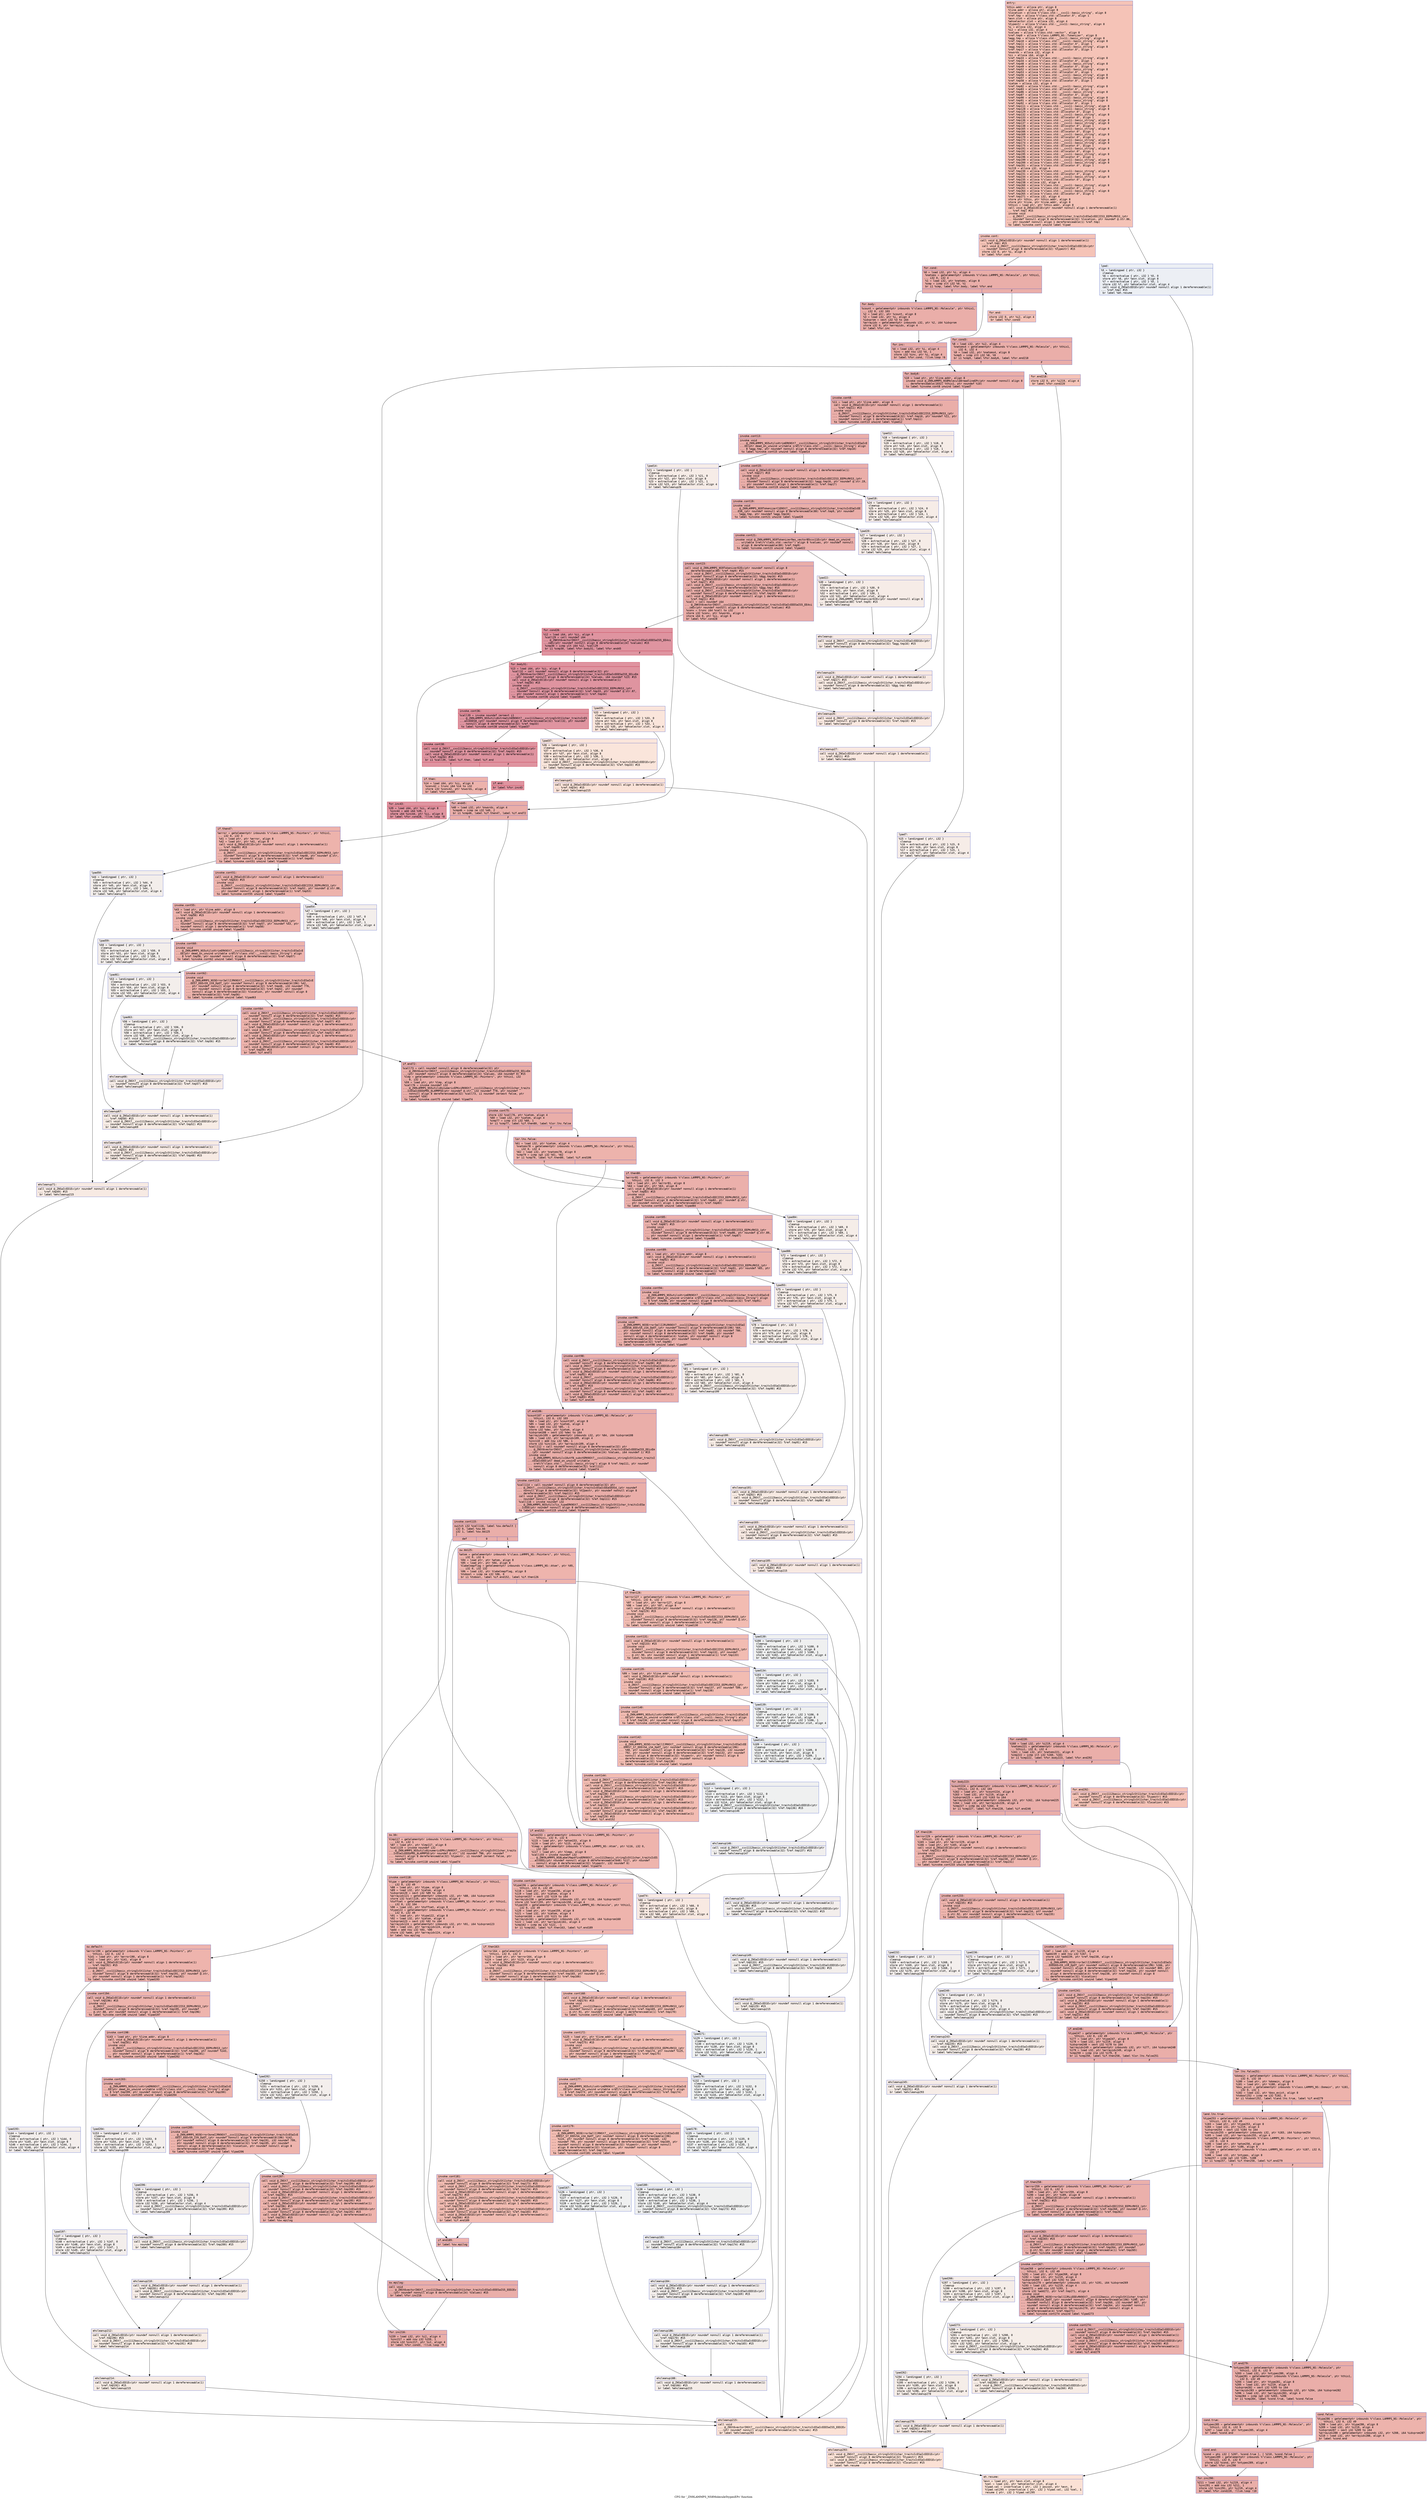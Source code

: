 digraph "CFG for '_ZN9LAMMPS_NS8Molecule5typesEPc' function" {
	label="CFG for '_ZN9LAMMPS_NS8Molecule5typesEPc' function";

	Node0x558e608ec180 [shape=record,color="#3d50c3ff", style=filled, fillcolor="#e8765c70" fontname="Courier",label="{entry:\l|  %this.addr = alloca ptr, align 8\l  %line.addr = alloca ptr, align 8\l  %location = alloca %\"class.std::__cxx11::basic_string\", align 8\l  %ref.tmp = alloca %\"class.std::allocator.0\", align 1\l  %exn.slot = alloca ptr, align 8\l  %ehselector.slot = alloca i32, align 4\l  %typestr = alloca %\"class.std::__cxx11::basic_string\", align 8\l  %i = alloca i32, align 4\l  %i2 = alloca i32, align 4\l  %values = alloca %\"class.std::vector\", align 8\l  %ref.tmp9 = alloca %\"class.LAMMPS_NS::Tokenizer\", align 8\l  %agg.tmp = alloca %\"class.std::__cxx11::basic_string\", align 8\l  %ref.tmp10 = alloca %\"class.std::__cxx11::basic_string\", align 8\l  %ref.tmp11 = alloca %\"class.std::allocator.0\", align 1\l  %agg.tmp16 = alloca %\"class.std::__cxx11::basic_string\", align 8\l  %ref.tmp17 = alloca %\"class.std::allocator.0\", align 1\l  %nwords = alloca i32, align 4\l  %ii = alloca i64, align 8\l  %ref.tmp33 = alloca %\"class.std::__cxx11::basic_string\", align 8\l  %ref.tmp34 = alloca %\"class.std::allocator.0\", align 1\l  %ref.tmp48 = alloca %\"class.std::__cxx11::basic_string\", align 8\l  %ref.tmp49 = alloca %\"class.std::allocator.0\", align 1\l  %ref.tmp52 = alloca %\"class.std::__cxx11::basic_string\", align 8\l  %ref.tmp53 = alloca %\"class.std::allocator.0\", align 1\l  %ref.tmp56 = alloca %\"class.std::__cxx11::basic_string\", align 8\l  %ref.tmp57 = alloca %\"class.std::__cxx11::basic_string\", align 8\l  %ref.tmp58 = alloca %\"class.std::allocator.0\", align 1\l  %iatom = alloca i32, align 4\l  %ref.tmp82 = alloca %\"class.std::__cxx11::basic_string\", align 8\l  %ref.tmp83 = alloca %\"class.std::allocator.0\", align 1\l  %ref.tmp86 = alloca %\"class.std::__cxx11::basic_string\", align 8\l  %ref.tmp87 = alloca %\"class.std::allocator.0\", align 1\l  %ref.tmp90 = alloca %\"class.std::__cxx11::basic_string\", align 8\l  %ref.tmp91 = alloca %\"class.std::__cxx11::basic_string\", align 8\l  %ref.tmp92 = alloca %\"class.std::allocator.0\", align 1\l  %ref.tmp111 = alloca %\"class.std::__cxx11::basic_string\", align 8\l  %ref.tmp128 = alloca %\"class.std::__cxx11::basic_string\", align 8\l  %ref.tmp129 = alloca %\"class.std::allocator.0\", align 1\l  %ref.tmp132 = alloca %\"class.std::__cxx11::basic_string\", align 8\l  %ref.tmp133 = alloca %\"class.std::allocator.0\", align 1\l  %ref.tmp136 = alloca %\"class.std::__cxx11::basic_string\", align 8\l  %ref.tmp137 = alloca %\"class.std::__cxx11::basic_string\", align 8\l  %ref.tmp138 = alloca %\"class.std::allocator.0\", align 1\l  %ref.tmp165 = alloca %\"class.std::__cxx11::basic_string\", align 8\l  %ref.tmp166 = alloca %\"class.std::allocator.0\", align 1\l  %ref.tmp169 = alloca %\"class.std::__cxx11::basic_string\", align 8\l  %ref.tmp170 = alloca %\"class.std::allocator.0\", align 1\l  %ref.tmp173 = alloca %\"class.std::__cxx11::basic_string\", align 8\l  %ref.tmp174 = alloca %\"class.std::__cxx11::basic_string\", align 8\l  %ref.tmp175 = alloca %\"class.std::allocator.0\", align 1\l  %ref.tmp191 = alloca %\"class.std::__cxx11::basic_string\", align 8\l  %ref.tmp192 = alloca %\"class.std::allocator.0\", align 1\l  %ref.tmp195 = alloca %\"class.std::__cxx11::basic_string\", align 8\l  %ref.tmp196 = alloca %\"class.std::allocator.0\", align 1\l  %ref.tmp199 = alloca %\"class.std::__cxx11::basic_string\", align 8\l  %ref.tmp200 = alloca %\"class.std::__cxx11::basic_string\", align 8\l  %ref.tmp201 = alloca %\"class.std::allocator.0\", align 1\l  %i219 = alloca i32, align 4\l  %ref.tmp230 = alloca %\"class.std::__cxx11::basic_string\", align 8\l  %ref.tmp231 = alloca %\"class.std::allocator.0\", align 1\l  %ref.tmp234 = alloca %\"class.std::__cxx11::basic_string\", align 8\l  %ref.tmp235 = alloca %\"class.std::allocator.0\", align 1\l  %ref.tmp238 = alloca i32, align 4\l  %ref.tmp260 = alloca %\"class.std::__cxx11::basic_string\", align 8\l  %ref.tmp261 = alloca %\"class.std::allocator.0\", align 1\l  %ref.tmp264 = alloca %\"class.std::__cxx11::basic_string\", align 8\l  %ref.tmp265 = alloca %\"class.std::allocator.0\", align 1\l  %ref.tmp271 = alloca i32, align 4\l  store ptr %this, ptr %this.addr, align 8\l  store ptr %line, ptr %line.addr, align 8\l  %this1 = load ptr, ptr %this.addr, align 8\l  call void @_ZNSaIcEC1Ev(ptr noundef nonnull align 1 dereferenceable(1)\l... %ref.tmp) #15\l  invoke void\l... @_ZNSt7__cxx1112basic_stringIcSt11char_traitsIcESaIcEEC2IS3_EEPKcRKS3_(ptr\l... noundef nonnull align 8 dereferenceable(32) %location, ptr noundef @.str.86,\l... ptr noundef nonnull align 1 dereferenceable(1) %ref.tmp)\l          to label %invoke.cont unwind label %lpad\l}"];
	Node0x558e608ec180 -> Node0x558e608ef850[tooltip="entry -> invoke.cont\nProbability 100.00%" ];
	Node0x558e608ec180 -> Node0x558e608ef8d0[tooltip="entry -> lpad\nProbability 0.00%" ];
	Node0x558e608ef850 [shape=record,color="#3d50c3ff", style=filled, fillcolor="#e8765c70" fontname="Courier",label="{invoke.cont:\l|  call void @_ZNSaIcED1Ev(ptr noundef nonnull align 1 dereferenceable(1)\l... %ref.tmp) #15\l  call void @_ZNSt7__cxx1112basic_stringIcSt11char_traitsIcESaIcEEC1Ev(ptr\l... noundef nonnull align 8 dereferenceable(32) %typestr) #15\l  store i32 0, ptr %i, align 4\l  br label %for.cond\l}"];
	Node0x558e608ef850 -> Node0x558e608efba0[tooltip="invoke.cont -> for.cond\nProbability 100.00%" ];
	Node0x558e608efba0 [shape=record,color="#3d50c3ff", style=filled, fillcolor="#d0473d70" fontname="Courier",label="{for.cond:\l|  %0 = load i32, ptr %i, align 4\l  %natoms = getelementptr inbounds %\"class.LAMMPS_NS::Molecule\", ptr %this1,\l... i32 0, i32 4\l  %1 = load i32, ptr %natoms, align 8\l  %cmp = icmp slt i32 %0, %1\l  br i1 %cmp, label %for.body, label %for.end\l|{<s0>T|<s1>F}}"];
	Node0x558e608efba0:s0 -> Node0x558e608f0150[tooltip="for.cond -> for.body\nProbability 96.88%" ];
	Node0x558e608efba0:s1 -> Node0x558e608f01d0[tooltip="for.cond -> for.end\nProbability 3.12%" ];
	Node0x558e608f0150 [shape=record,color="#3d50c3ff", style=filled, fillcolor="#d0473d70" fontname="Courier",label="{for.body:\l|  %count = getelementptr inbounds %\"class.LAMMPS_NS::Molecule\", ptr %this1,\l... i32 0, i32 103\l  %2 = load ptr, ptr %count, align 8\l  %3 = load i32, ptr %i, align 4\l  %idxprom = sext i32 %3 to i64\l  %arrayidx = getelementptr inbounds i32, ptr %2, i64 %idxprom\l  store i32 0, ptr %arrayidx, align 4\l  br label %for.inc\l}"];
	Node0x558e608f0150 -> Node0x558e608f06d0[tooltip="for.body -> for.inc\nProbability 100.00%" ];
	Node0x558e608f06d0 [shape=record,color="#3d50c3ff", style=filled, fillcolor="#d0473d70" fontname="Courier",label="{for.inc:\l|  %4 = load i32, ptr %i, align 4\l  %inc = add nsw i32 %4, 1\l  store i32 %inc, ptr %i, align 4\l  br label %for.cond, !llvm.loop !6\l}"];
	Node0x558e608f06d0 -> Node0x558e608efba0[tooltip="for.inc -> for.cond\nProbability 100.00%" ];
	Node0x558e608ef8d0 [shape=record,color="#3d50c3ff", style=filled, fillcolor="#d4dbe670" fontname="Courier",label="{lpad:\l|  %5 = landingpad \{ ptr, i32 \}\l          cleanup\l  %6 = extractvalue \{ ptr, i32 \} %5, 0\l  store ptr %6, ptr %exn.slot, align 8\l  %7 = extractvalue \{ ptr, i32 \} %5, 1\l  store i32 %7, ptr %ehselector.slot, align 4\l  call void @_ZNSaIcED1Ev(ptr noundef nonnull align 1 dereferenceable(1)\l... %ref.tmp) #15\l  br label %eh.resume\l}"];
	Node0x558e608ef8d0 -> Node0x558e608f0f20[tooltip="lpad -> eh.resume\nProbability 100.00%" ];
	Node0x558e608f01d0 [shape=record,color="#3d50c3ff", style=filled, fillcolor="#e8765c70" fontname="Courier",label="{for.end:\l|  store i32 0, ptr %i2, align 4\l  br label %for.cond3\l}"];
	Node0x558e608f01d0 -> Node0x558e608f1080[tooltip="for.end -> for.cond3\nProbability 100.00%" ];
	Node0x558e608f1080 [shape=record,color="#3d50c3ff", style=filled, fillcolor="#d0473d70" fontname="Courier",label="{for.cond3:\l|  %8 = load i32, ptr %i2, align 4\l  %natoms4 = getelementptr inbounds %\"class.LAMMPS_NS::Molecule\", ptr %this1,\l... i32 0, i32 4\l  %9 = load i32, ptr %natoms4, align 8\l  %cmp5 = icmp slt i32 %8, %9\l  br i1 %cmp5, label %for.body6, label %for.end218\l|{<s0>T|<s1>F}}"];
	Node0x558e608f1080:s0 -> Node0x558e608f13e0[tooltip="for.cond3 -> for.body6\nProbability 96.88%" ];
	Node0x558e608f1080:s1 -> Node0x558e608f1460[tooltip="for.cond3 -> for.end218\nProbability 3.12%" ];
	Node0x558e608f13e0 [shape=record,color="#3d50c3ff", style=filled, fillcolor="#d0473d70" fontname="Courier",label="{for.body6:\l|  %10 = load ptr, ptr %line.addr, align 8\l  invoke void @_ZN9LAMMPS_NS8Molecule8readlineEPc(ptr noundef nonnull align 8\l... dereferenceable(1032) %this1, ptr noundef %10)\l          to label %invoke.cont8 unwind label %lpad7\l}"];
	Node0x558e608f13e0 -> Node0x558e608f1640[tooltip="for.body6 -> invoke.cont8\nProbability 100.00%" ];
	Node0x558e608f13e0 -> Node0x558e608f16c0[tooltip="for.body6 -> lpad7\nProbability 0.00%" ];
	Node0x558e608f1640 [shape=record,color="#3d50c3ff", style=filled, fillcolor="#d0473d70" fontname="Courier",label="{invoke.cont8:\l|  %11 = load ptr, ptr %line.addr, align 8\l  call void @_ZNSaIcEC1Ev(ptr noundef nonnull align 1 dereferenceable(1)\l... %ref.tmp11) #15\l  invoke void\l... @_ZNSt7__cxx1112basic_stringIcSt11char_traitsIcESaIcEEC2IS3_EEPKcRKS3_(ptr\l... noundef nonnull align 8 dereferenceable(32) %ref.tmp10, ptr noundef %11, ptr\l... noundef nonnull align 1 dereferenceable(1) %ref.tmp11)\l          to label %invoke.cont13 unwind label %lpad12\l}"];
	Node0x558e608f1640 -> Node0x558e608f1ab0[tooltip="invoke.cont8 -> invoke.cont13\nProbability 100.00%" ];
	Node0x558e608f1640 -> Node0x558e608f1b00[tooltip="invoke.cont8 -> lpad12\nProbability 0.00%" ];
	Node0x558e608f1ab0 [shape=record,color="#3d50c3ff", style=filled, fillcolor="#d0473d70" fontname="Courier",label="{invoke.cont13:\l|  invoke void\l... @_ZN9LAMMPS_NS5utils4trimERKNSt7__cxx1112basic_stringIcSt11char_traitsIcESaIcE\l...EE(ptr dead_on_unwind writable sret(%\"class.std::__cxx11::basic_string\") align\l... 8 %agg.tmp, ptr noundef nonnull align 8 dereferenceable(32) %ref.tmp10)\l          to label %invoke.cont15 unwind label %lpad14\l}"];
	Node0x558e608f1ab0 -> Node0x558e608f1a60[tooltip="invoke.cont13 -> invoke.cont15\nProbability 100.00%" ];
	Node0x558e608f1ab0 -> Node0x558e608f1dc0[tooltip="invoke.cont13 -> lpad14\nProbability 0.00%" ];
	Node0x558e608f1a60 [shape=record,color="#3d50c3ff", style=filled, fillcolor="#d0473d70" fontname="Courier",label="{invoke.cont15:\l|  call void @_ZNSaIcEC1Ev(ptr noundef nonnull align 1 dereferenceable(1)\l... %ref.tmp17) #15\l  invoke void\l... @_ZNSt7__cxx1112basic_stringIcSt11char_traitsIcESaIcEEC2IS3_EEPKcRKS3_(ptr\l... noundef nonnull align 8 dereferenceable(32) %agg.tmp16, ptr noundef @.str.19,\l... ptr noundef nonnull align 1 dereferenceable(1) %ref.tmp17)\l          to label %invoke.cont19 unwind label %lpad18\l}"];
	Node0x558e608f1a60 -> Node0x558e608f2180[tooltip="invoke.cont15 -> invoke.cont19\nProbability 100.00%" ];
	Node0x558e608f1a60 -> Node0x558e608ee2e0[tooltip="invoke.cont15 -> lpad18\nProbability 0.00%" ];
	Node0x558e608f2180 [shape=record,color="#3d50c3ff", style=filled, fillcolor="#d0473d70" fontname="Courier",label="{invoke.cont19:\l|  invoke void\l... @_ZN9LAMMPS_NS9TokenizerC1ENSt7__cxx1112basic_stringIcSt11char_traitsIcESaIcEE\l...ES6_(ptr noundef nonnull align 8 dereferenceable(80) %ref.tmp9, ptr noundef\l... %agg.tmp, ptr noundef %agg.tmp16)\l          to label %invoke.cont21 unwind label %lpad20\l}"];
	Node0x558e608f2180 -> Node0x558e608f2130[tooltip="invoke.cont19 -> invoke.cont21\nProbability 100.00%" ];
	Node0x558e608f2180 -> Node0x558e608ee510[tooltip="invoke.cont19 -> lpad20\nProbability 0.00%" ];
	Node0x558e608f2130 [shape=record,color="#3d50c3ff", style=filled, fillcolor="#d0473d70" fontname="Courier",label="{invoke.cont21:\l|  invoke void @_ZN9LAMMPS_NS9Tokenizer9as_vectorB5cxx11Ev(ptr dead_on_unwind\l... writable sret(%\"class.std::vector\") align 8 %values, ptr noundef nonnull\l... align 8 dereferenceable(80) %ref.tmp9)\l          to label %invoke.cont23 unwind label %lpad22\l}"];
	Node0x558e608f2130 -> Node0x558e608f2e20[tooltip="invoke.cont21 -> invoke.cont23\nProbability 100.00%" ];
	Node0x558e608f2130 -> Node0x558e608f2e70[tooltip="invoke.cont21 -> lpad22\nProbability 0.00%" ];
	Node0x558e608f2e20 [shape=record,color="#3d50c3ff", style=filled, fillcolor="#d0473d70" fontname="Courier",label="{invoke.cont23:\l|  call void @_ZN9LAMMPS_NS9TokenizerD2Ev(ptr noundef nonnull align 8\l... dereferenceable(80) %ref.tmp9) #15\l  call void @_ZNSt7__cxx1112basic_stringIcSt11char_traitsIcESaIcEED1Ev(ptr\l... noundef nonnull align 8 dereferenceable(32) %agg.tmp16) #15\l  call void @_ZNSaIcED1Ev(ptr noundef nonnull align 1 dereferenceable(1)\l... %ref.tmp17) #15\l  call void @_ZNSt7__cxx1112basic_stringIcSt11char_traitsIcESaIcEED1Ev(ptr\l... noundef nonnull align 8 dereferenceable(32) %agg.tmp) #15\l  call void @_ZNSt7__cxx1112basic_stringIcSt11char_traitsIcESaIcEED1Ev(ptr\l... noundef nonnull align 8 dereferenceable(32) %ref.tmp10) #15\l  call void @_ZNSaIcED1Ev(ptr noundef nonnull align 1 dereferenceable(1)\l... %ref.tmp11) #15\l  %call = call noundef i64\l... @_ZNKSt6vectorINSt7__cxx1112basic_stringIcSt11char_traitsIcESaIcEEESaIS5_EE4si\l...zeEv(ptr noundef nonnull align 8 dereferenceable(24) %values) #15\l  %conv = trunc i64 %call to i32\l  store i32 %conv, ptr %nwords, align 4\l  store i64 0, ptr %ii, align 8\l  br label %for.cond28\l}"];
	Node0x558e608f2e20 -> Node0x558e608f3c70[tooltip="invoke.cont23 -> for.cond28\nProbability 100.00%" ];
	Node0x558e608f3c70 [shape=record,color="#b70d28ff", style=filled, fillcolor="#b70d2870" fontname="Courier",label="{for.cond28:\l|  %12 = load i64, ptr %ii, align 8\l  %call29 = call noundef i64\l... @_ZNKSt6vectorINSt7__cxx1112basic_stringIcSt11char_traitsIcESaIcEEESaIS5_EE4si\l...zeEv(ptr noundef nonnull align 8 dereferenceable(24) %values) #15\l  %cmp30 = icmp ult i64 %12, %call29\l  br i1 %cmp30, label %for.body31, label %for.end45\l|{<s0>T|<s1>F}}"];
	Node0x558e608f3c70:s0 -> Node0x558e608f3ff0[tooltip="for.cond28 -> for.body31\nProbability 96.88%" ];
	Node0x558e608f3c70:s1 -> Node0x558e608f4040[tooltip="for.cond28 -> for.end45\nProbability 3.12%" ];
	Node0x558e608f3ff0 [shape=record,color="#b70d28ff", style=filled, fillcolor="#b70d2870" fontname="Courier",label="{for.body31:\l|  %13 = load i64, ptr %ii, align 8\l  %call32 = call noundef nonnull align 8 dereferenceable(32) ptr\l... @_ZNSt6vectorINSt7__cxx1112basic_stringIcSt11char_traitsIcESaIcEEESaIS5_EEixEm\l...(ptr noundef nonnull align 8 dereferenceable(24) %values, i64 noundef %13) #15\l  call void @_ZNSaIcEC1Ev(ptr noundef nonnull align 1 dereferenceable(1)\l... %ref.tmp34) #15\l  invoke void\l... @_ZNSt7__cxx1112basic_stringIcSt11char_traitsIcESaIcEEC2IS3_EEPKcRKS3_(ptr\l... noundef nonnull align 8 dereferenceable(32) %ref.tmp33, ptr noundef @.str.87,\l... ptr noundef nonnull align 1 dereferenceable(1) %ref.tmp34)\l          to label %invoke.cont36 unwind label %lpad35\l}"];
	Node0x558e608f3ff0 -> Node0x558e608f4600[tooltip="for.body31 -> invoke.cont36\nProbability 100.00%" ];
	Node0x558e608f3ff0 -> Node0x558e608f4680[tooltip="for.body31 -> lpad35\nProbability 0.00%" ];
	Node0x558e608f4600 [shape=record,color="#b70d28ff", style=filled, fillcolor="#b70d2870" fontname="Courier",label="{invoke.cont36:\l|  %call39 = invoke noundef zeroext i1\l... @_ZN9LAMMPS_NS5utils8strmatchERKNSt7__cxx1112basic_stringIcSt11char_traitsIcES\l...aIcEEES8_(ptr noundef nonnull align 8 dereferenceable(32) %call32, ptr noundef\l... nonnull align 8 dereferenceable(32) %ref.tmp33)\l          to label %invoke.cont38 unwind label %lpad37\l}"];
	Node0x558e608f4600 -> Node0x558e608f45b0[tooltip="invoke.cont36 -> invoke.cont38\nProbability 100.00%" ];
	Node0x558e608f4600 -> Node0x558e608f4970[tooltip="invoke.cont36 -> lpad37\nProbability 0.00%" ];
	Node0x558e608f45b0 [shape=record,color="#b70d28ff", style=filled, fillcolor="#b70d2870" fontname="Courier",label="{invoke.cont38:\l|  call void @_ZNSt7__cxx1112basic_stringIcSt11char_traitsIcESaIcEED1Ev(ptr\l... noundef nonnull align 8 dereferenceable(32) %ref.tmp33) #15\l  call void @_ZNSaIcED1Ev(ptr noundef nonnull align 1 dereferenceable(1)\l... %ref.tmp34) #15\l  br i1 %call39, label %if.then, label %if.end\l|{<s0>T|<s1>F}}"];
	Node0x558e608f45b0:s0 -> Node0x558e608f4e10[tooltip="invoke.cont38 -> if.then\nProbability 3.12%" ];
	Node0x558e608f45b0:s1 -> Node0x558e608f4e60[tooltip="invoke.cont38 -> if.end\nProbability 96.88%" ];
	Node0x558e608f4e10 [shape=record,color="#3d50c3ff", style=filled, fillcolor="#d6524470" fontname="Courier",label="{if.then:\l|  %14 = load i64, ptr %ii, align 8\l  %conv42 = trunc i64 %14 to i32\l  store i32 %conv42, ptr %nwords, align 4\l  br label %for.end45\l}"];
	Node0x558e608f4e10 -> Node0x558e608f4040[tooltip="if.then -> for.end45\nProbability 100.00%" ];
	Node0x558e608f16c0 [shape=record,color="#3d50c3ff", style=filled, fillcolor="#ead5c970" fontname="Courier",label="{lpad7:\l|  %15 = landingpad \{ ptr, i32 \}\l          cleanup\l  %16 = extractvalue \{ ptr, i32 \} %15, 0\l  store ptr %16, ptr %exn.slot, align 8\l  %17 = extractvalue \{ ptr, i32 \} %15, 1\l  store i32 %17, ptr %ehselector.slot, align 4\l  br label %ehcleanup293\l}"];
	Node0x558e608f16c0 -> Node0x558e608f5450[tooltip="lpad7 -> ehcleanup293\nProbability 100.00%" ];
	Node0x558e608f1b00 [shape=record,color="#3d50c3ff", style=filled, fillcolor="#ead5c970" fontname="Courier",label="{lpad12:\l|  %18 = landingpad \{ ptr, i32 \}\l          cleanup\l  %19 = extractvalue \{ ptr, i32 \} %18, 0\l  store ptr %19, ptr %exn.slot, align 8\l  %20 = extractvalue \{ ptr, i32 \} %18, 1\l  store i32 %20, ptr %ehselector.slot, align 4\l  br label %ehcleanup27\l}"];
	Node0x558e608f1b00 -> Node0x558e608f57c0[tooltip="lpad12 -> ehcleanup27\nProbability 100.00%" ];
	Node0x558e608f1dc0 [shape=record,color="#3d50c3ff", style=filled, fillcolor="#ead5c970" fontname="Courier",label="{lpad14:\l|  %21 = landingpad \{ ptr, i32 \}\l          cleanup\l  %22 = extractvalue \{ ptr, i32 \} %21, 0\l  store ptr %22, ptr %exn.slot, align 8\l  %23 = extractvalue \{ ptr, i32 \} %21, 1\l  store i32 %23, ptr %ehselector.slot, align 4\l  br label %ehcleanup26\l}"];
	Node0x558e608f1dc0 -> Node0x558e608f5b30[tooltip="lpad14 -> ehcleanup26\nProbability 100.00%" ];
	Node0x558e608ee2e0 [shape=record,color="#3d50c3ff", style=filled, fillcolor="#ead5c970" fontname="Courier",label="{lpad18:\l|  %24 = landingpad \{ ptr, i32 \}\l          cleanup\l  %25 = extractvalue \{ ptr, i32 \} %24, 0\l  store ptr %25, ptr %exn.slot, align 8\l  %26 = extractvalue \{ ptr, i32 \} %24, 1\l  store i32 %26, ptr %ehselector.slot, align 4\l  br label %ehcleanup24\l}"];
	Node0x558e608ee2e0 -> Node0x558e608f5f00[tooltip="lpad18 -> ehcleanup24\nProbability 100.00%" ];
	Node0x558e608ee510 [shape=record,color="#3d50c3ff", style=filled, fillcolor="#ead5c970" fontname="Courier",label="{lpad20:\l|  %27 = landingpad \{ ptr, i32 \}\l          cleanup\l  %28 = extractvalue \{ ptr, i32 \} %27, 0\l  store ptr %28, ptr %exn.slot, align 8\l  %29 = extractvalue \{ ptr, i32 \} %27, 1\l  store i32 %29, ptr %ehselector.slot, align 4\l  br label %ehcleanup\l}"];
	Node0x558e608ee510 -> Node0x558e608f62d0[tooltip="lpad20 -> ehcleanup\nProbability 100.00%" ];
	Node0x558e608f2e70 [shape=record,color="#3d50c3ff", style=filled, fillcolor="#ead5c970" fontname="Courier",label="{lpad22:\l|  %30 = landingpad \{ ptr, i32 \}\l          cleanup\l  %31 = extractvalue \{ ptr, i32 \} %30, 0\l  store ptr %31, ptr %exn.slot, align 8\l  %32 = extractvalue \{ ptr, i32 \} %30, 1\l  store i32 %32, ptr %ehselector.slot, align 4\l  call void @_ZN9LAMMPS_NS9TokenizerD2Ev(ptr noundef nonnull align 8\l... dereferenceable(80) %ref.tmp9) #15\l  br label %ehcleanup\l}"];
	Node0x558e608f2e70 -> Node0x558e608f62d0[tooltip="lpad22 -> ehcleanup\nProbability 100.00%" ];
	Node0x558e608f62d0 [shape=record,color="#3d50c3ff", style=filled, fillcolor="#eed0c070" fontname="Courier",label="{ehcleanup:\l|  call void @_ZNSt7__cxx1112basic_stringIcSt11char_traitsIcESaIcEED1Ev(ptr\l... noundef nonnull align 8 dereferenceable(32) %agg.tmp16) #15\l  br label %ehcleanup24\l}"];
	Node0x558e608f62d0 -> Node0x558e608f5f00[tooltip="ehcleanup -> ehcleanup24\nProbability 100.00%" ];
	Node0x558e608f5f00 [shape=record,color="#3d50c3ff", style=filled, fillcolor="#efcebd70" fontname="Courier",label="{ehcleanup24:\l|  call void @_ZNSaIcED1Ev(ptr noundef nonnull align 1 dereferenceable(1)\l... %ref.tmp17) #15\l  call void @_ZNSt7__cxx1112basic_stringIcSt11char_traitsIcESaIcEED1Ev(ptr\l... noundef nonnull align 8 dereferenceable(32) %agg.tmp) #15\l  br label %ehcleanup26\l}"];
	Node0x558e608f5f00 -> Node0x558e608f5b30[tooltip="ehcleanup24 -> ehcleanup26\nProbability 100.00%" ];
	Node0x558e608f5b30 [shape=record,color="#3d50c3ff", style=filled, fillcolor="#f1ccb870" fontname="Courier",label="{ehcleanup26:\l|  call void @_ZNSt7__cxx1112basic_stringIcSt11char_traitsIcESaIcEED1Ev(ptr\l... noundef nonnull align 8 dereferenceable(32) %ref.tmp10) #15\l  br label %ehcleanup27\l}"];
	Node0x558e608f5b30 -> Node0x558e608f57c0[tooltip="ehcleanup26 -> ehcleanup27\nProbability 100.00%" ];
	Node0x558e608f57c0 [shape=record,color="#3d50c3ff", style=filled, fillcolor="#f1ccb870" fontname="Courier",label="{ehcleanup27:\l|  call void @_ZNSaIcED1Ev(ptr noundef nonnull align 1 dereferenceable(1)\l... %ref.tmp11) #15\l  br label %ehcleanup293\l}"];
	Node0x558e608f57c0 -> Node0x558e608f5450[tooltip="ehcleanup27 -> ehcleanup293\nProbability 100.00%" ];
	Node0x558e608f4680 [shape=record,color="#3d50c3ff", style=filled, fillcolor="#f4c5ad70" fontname="Courier",label="{lpad35:\l|  %33 = landingpad \{ ptr, i32 \}\l          cleanup\l  %34 = extractvalue \{ ptr, i32 \} %33, 0\l  store ptr %34, ptr %exn.slot, align 8\l  %35 = extractvalue \{ ptr, i32 \} %33, 1\l  store i32 %35, ptr %ehselector.slot, align 4\l  br label %ehcleanup41\l}"];
	Node0x558e608f4680 -> Node0x558e608f71e0[tooltip="lpad35 -> ehcleanup41\nProbability 100.00%" ];
	Node0x558e608f4970 [shape=record,color="#3d50c3ff", style=filled, fillcolor="#f4c5ad70" fontname="Courier",label="{lpad37:\l|  %36 = landingpad \{ ptr, i32 \}\l          cleanup\l  %37 = extractvalue \{ ptr, i32 \} %36, 0\l  store ptr %37, ptr %exn.slot, align 8\l  %38 = extractvalue \{ ptr, i32 \} %36, 1\l  store i32 %38, ptr %ehselector.slot, align 4\l  call void @_ZNSt7__cxx1112basic_stringIcSt11char_traitsIcESaIcEED1Ev(ptr\l... noundef nonnull align 8 dereferenceable(32) %ref.tmp33) #15\l  br label %ehcleanup41\l}"];
	Node0x558e608f4970 -> Node0x558e608f71e0[tooltip="lpad37 -> ehcleanup41\nProbability 100.00%" ];
	Node0x558e608f71e0 [shape=record,color="#3d50c3ff", style=filled, fillcolor="#f6bfa670" fontname="Courier",label="{ehcleanup41:\l|  call void @_ZNSaIcED1Ev(ptr noundef nonnull align 1 dereferenceable(1)\l... %ref.tmp34) #15\l  br label %ehcleanup215\l}"];
	Node0x558e608f71e0 -> Node0x558e608f77d0[tooltip="ehcleanup41 -> ehcleanup215\nProbability 100.00%" ];
	Node0x558e608f4e60 [shape=record,color="#b70d28ff", style=filled, fillcolor="#b70d2870" fontname="Courier",label="{if.end:\l|  br label %for.inc43\l}"];
	Node0x558e608f4e60 -> Node0x558e608f7890[tooltip="if.end -> for.inc43\nProbability 100.00%" ];
	Node0x558e608f7890 [shape=record,color="#b70d28ff", style=filled, fillcolor="#b70d2870" fontname="Courier",label="{for.inc43:\l|  %39 = load i64, ptr %ii, align 8\l  %inc44 = add i64 %39, 1\l  store i64 %inc44, ptr %ii, align 8\l  br label %for.cond28, !llvm.loop !8\l}"];
	Node0x558e608f7890 -> Node0x558e608f3c70[tooltip="for.inc43 -> for.cond28\nProbability 100.00%" ];
	Node0x558e608f4040 [shape=record,color="#3d50c3ff", style=filled, fillcolor="#d0473d70" fontname="Courier",label="{for.end45:\l|  %40 = load i32, ptr %nwords, align 4\l  %cmp46 = icmp ne i32 %40, 2\l  br i1 %cmp46, label %if.then47, label %if.end72\l|{<s0>T|<s1>F}}"];
	Node0x558e608f4040:s0 -> Node0x558e608f7de0[tooltip="for.end45 -> if.then47\nProbability 50.00%" ];
	Node0x558e608f4040:s1 -> Node0x558e608f7e60[tooltip="for.end45 -> if.end72\nProbability 50.00%" ];
	Node0x558e608f7de0 [shape=record,color="#3d50c3ff", style=filled, fillcolor="#d6524470" fontname="Courier",label="{if.then47:\l|  %error = getelementptr inbounds %\"class.LAMMPS_NS::Pointers\", ptr %this1,\l... i32 0, i32 3\l  %41 = load ptr, ptr %error, align 8\l  %42 = load ptr, ptr %41, align 8\l  call void @_ZNSaIcEC1Ev(ptr noundef nonnull align 1 dereferenceable(1)\l... %ref.tmp49) #15\l  invoke void\l... @_ZNSt7__cxx1112basic_stringIcSt11char_traitsIcESaIcEEC2IS3_EEPKcRKS3_(ptr\l... noundef nonnull align 8 dereferenceable(32) %ref.tmp48, ptr noundef @.str,\l... ptr noundef nonnull align 1 dereferenceable(1) %ref.tmp49)\l          to label %invoke.cont51 unwind label %lpad50\l}"];
	Node0x558e608f7de0 -> Node0x558e608f82f0[tooltip="if.then47 -> invoke.cont51\nProbability 100.00%" ];
	Node0x558e608f7de0 -> Node0x558e608f8370[tooltip="if.then47 -> lpad50\nProbability 0.00%" ];
	Node0x558e608f82f0 [shape=record,color="#3d50c3ff", style=filled, fillcolor="#d6524470" fontname="Courier",label="{invoke.cont51:\l|  call void @_ZNSaIcEC1Ev(ptr noundef nonnull align 1 dereferenceable(1)\l... %ref.tmp53) #15\l  invoke void\l... @_ZNSt7__cxx1112basic_stringIcSt11char_traitsIcESaIcEEC2IS3_EEPKcRKS3_(ptr\l... noundef nonnull align 8 dereferenceable(32) %ref.tmp52, ptr noundef @.str.88,\l... ptr noundef nonnull align 1 dereferenceable(1) %ref.tmp53)\l          to label %invoke.cont55 unwind label %lpad54\l}"];
	Node0x558e608f82f0 -> Node0x558e608f8690[tooltip="invoke.cont51 -> invoke.cont55\nProbability 100.00%" ];
	Node0x558e608f82f0 -> Node0x558e608f86e0[tooltip="invoke.cont51 -> lpad54\nProbability 0.00%" ];
	Node0x558e608f8690 [shape=record,color="#3d50c3ff", style=filled, fillcolor="#d6524470" fontname="Courier",label="{invoke.cont55:\l|  %43 = load ptr, ptr %line.addr, align 8\l  call void @_ZNSaIcEC1Ev(ptr noundef nonnull align 1 dereferenceable(1)\l... %ref.tmp58) #15\l  invoke void\l... @_ZNSt7__cxx1112basic_stringIcSt11char_traitsIcESaIcEEC2IS3_EEPKcRKS3_(ptr\l... noundef nonnull align 8 dereferenceable(32) %ref.tmp57, ptr noundef %43, ptr\l... noundef nonnull align 1 dereferenceable(1) %ref.tmp58)\l          to label %invoke.cont60 unwind label %lpad59\l}"];
	Node0x558e608f8690 -> Node0x558e608f8a80[tooltip="invoke.cont55 -> invoke.cont60\nProbability 100.00%" ];
	Node0x558e608f8690 -> Node0x558e608f8ad0[tooltip="invoke.cont55 -> lpad59\nProbability 0.00%" ];
	Node0x558e608f8a80 [shape=record,color="#3d50c3ff", style=filled, fillcolor="#d6524470" fontname="Courier",label="{invoke.cont60:\l|  invoke void\l... @_ZN9LAMMPS_NS5utils4trimERKNSt7__cxx1112basic_stringIcSt11char_traitsIcESaIcE\l...EE(ptr dead_on_unwind writable sret(%\"class.std::__cxx11::basic_string\") align\l... 8 %ref.tmp56, ptr noundef nonnull align 8 dereferenceable(32) %ref.tmp57)\l          to label %invoke.cont62 unwind label %lpad61\l}"];
	Node0x558e608f8a80 -> Node0x558e608f8a30[tooltip="invoke.cont60 -> invoke.cont62\nProbability 100.00%" ];
	Node0x558e608f8a80 -> Node0x558e608f8d60[tooltip="invoke.cont60 -> lpad61\nProbability 0.00%" ];
	Node0x558e608f8a30 [shape=record,color="#3d50c3ff", style=filled, fillcolor="#d6524470" fontname="Courier",label="{invoke.cont62:\l|  invoke void\l... @_ZN9LAMMPS_NS5Error3allIJRKNSt7__cxx1112basic_stringIcSt11char_traitsIcESaIcE\l...EES7_EEEvS9_iS9_DpOT_(ptr noundef nonnull align 8 dereferenceable(196) %42,\l... ptr noundef nonnull align 8 dereferenceable(32) %ref.tmp48, i32 noundef 776,\l... ptr noundef nonnull align 8 dereferenceable(32) %ref.tmp52, ptr noundef\l... nonnull align 8 dereferenceable(32) %location, ptr noundef nonnull align 8\l... dereferenceable(32) %ref.tmp56)\l          to label %invoke.cont64 unwind label %lpad63\l}"];
	Node0x558e608f8a30 -> Node0x558e608f9080[tooltip="invoke.cont62 -> invoke.cont64\nProbability 100.00%" ];
	Node0x558e608f8a30 -> Node0x558e608f9100[tooltip="invoke.cont62 -> lpad63\nProbability 0.00%" ];
	Node0x558e608f9080 [shape=record,color="#3d50c3ff", style=filled, fillcolor="#d6524470" fontname="Courier",label="{invoke.cont64:\l|  call void @_ZNSt7__cxx1112basic_stringIcSt11char_traitsIcESaIcEED1Ev(ptr\l... noundef nonnull align 8 dereferenceable(32) %ref.tmp56) #15\l  call void @_ZNSt7__cxx1112basic_stringIcSt11char_traitsIcESaIcEED1Ev(ptr\l... noundef nonnull align 8 dereferenceable(32) %ref.tmp57) #15\l  call void @_ZNSaIcED1Ev(ptr noundef nonnull align 1 dereferenceable(1)\l... %ref.tmp58) #15\l  call void @_ZNSt7__cxx1112basic_stringIcSt11char_traitsIcESaIcEED1Ev(ptr\l... noundef nonnull align 8 dereferenceable(32) %ref.tmp52) #15\l  call void @_ZNSaIcED1Ev(ptr noundef nonnull align 1 dereferenceable(1)\l... %ref.tmp53) #15\l  call void @_ZNSt7__cxx1112basic_stringIcSt11char_traitsIcESaIcEED1Ev(ptr\l... noundef nonnull align 8 dereferenceable(32) %ref.tmp48) #15\l  call void @_ZNSaIcED1Ev(ptr noundef nonnull align 1 dereferenceable(1)\l... %ref.tmp49) #15\l  br label %if.end72\l}"];
	Node0x558e608f9080 -> Node0x558e608f7e60[tooltip="invoke.cont64 -> if.end72\nProbability 100.00%" ];
	Node0x558e608f8370 [shape=record,color="#3d50c3ff", style=filled, fillcolor="#e5d8d170" fontname="Courier",label="{lpad50:\l|  %44 = landingpad \{ ptr, i32 \}\l          cleanup\l  %45 = extractvalue \{ ptr, i32 \} %44, 0\l  store ptr %45, ptr %exn.slot, align 8\l  %46 = extractvalue \{ ptr, i32 \} %44, 1\l  store i32 %46, ptr %ehselector.slot, align 4\l  br label %ehcleanup71\l}"];
	Node0x558e608f8370 -> Node0x558e608f9e10[tooltip="lpad50 -> ehcleanup71\nProbability 100.00%" ];
	Node0x558e608f86e0 [shape=record,color="#3d50c3ff", style=filled, fillcolor="#e5d8d170" fontname="Courier",label="{lpad54:\l|  %47 = landingpad \{ ptr, i32 \}\l          cleanup\l  %48 = extractvalue \{ ptr, i32 \} %47, 0\l  store ptr %48, ptr %exn.slot, align 8\l  %49 = extractvalue \{ ptr, i32 \} %47, 1\l  store i32 %49, ptr %ehselector.slot, align 4\l  br label %ehcleanup69\l}"];
	Node0x558e608f86e0 -> Node0x558e608fa990[tooltip="lpad54 -> ehcleanup69\nProbability 100.00%" ];
	Node0x558e608f8ad0 [shape=record,color="#3d50c3ff", style=filled, fillcolor="#e5d8d170" fontname="Courier",label="{lpad59:\l|  %50 = landingpad \{ ptr, i32 \}\l          cleanup\l  %51 = extractvalue \{ ptr, i32 \} %50, 0\l  store ptr %51, ptr %exn.slot, align 8\l  %52 = extractvalue \{ ptr, i32 \} %50, 1\l  store i32 %52, ptr %ehselector.slot, align 4\l  br label %ehcleanup67\l}"];
	Node0x558e608f8ad0 -> Node0x558e608fad60[tooltip="lpad59 -> ehcleanup67\nProbability 100.00%" ];
	Node0x558e608f8d60 [shape=record,color="#3d50c3ff", style=filled, fillcolor="#e5d8d170" fontname="Courier",label="{lpad61:\l|  %53 = landingpad \{ ptr, i32 \}\l          cleanup\l  %54 = extractvalue \{ ptr, i32 \} %53, 0\l  store ptr %54, ptr %exn.slot, align 8\l  %55 = extractvalue \{ ptr, i32 \} %53, 1\l  store i32 %55, ptr %ehselector.slot, align 4\l  br label %ehcleanup66\l}"];
	Node0x558e608f8d60 -> Node0x558e608fb130[tooltip="lpad61 -> ehcleanup66\nProbability 100.00%" ];
	Node0x558e608f9100 [shape=record,color="#3d50c3ff", style=filled, fillcolor="#e5d8d170" fontname="Courier",label="{lpad63:\l|  %56 = landingpad \{ ptr, i32 \}\l          cleanup\l  %57 = extractvalue \{ ptr, i32 \} %56, 0\l  store ptr %57, ptr %exn.slot, align 8\l  %58 = extractvalue \{ ptr, i32 \} %56, 1\l  store i32 %58, ptr %ehselector.slot, align 4\l  call void @_ZNSt7__cxx1112basic_stringIcSt11char_traitsIcESaIcEED1Ev(ptr\l... noundef nonnull align 8 dereferenceable(32) %ref.tmp56) #15\l  br label %ehcleanup66\l}"];
	Node0x558e608f9100 -> Node0x558e608fb130[tooltip="lpad63 -> ehcleanup66\nProbability 100.00%" ];
	Node0x558e608fb130 [shape=record,color="#3d50c3ff", style=filled, fillcolor="#ead5c970" fontname="Courier",label="{ehcleanup66:\l|  call void @_ZNSt7__cxx1112basic_stringIcSt11char_traitsIcESaIcEED1Ev(ptr\l... noundef nonnull align 8 dereferenceable(32) %ref.tmp57) #15\l  br label %ehcleanup67\l}"];
	Node0x558e608fb130 -> Node0x558e608fad60[tooltip="ehcleanup66 -> ehcleanup67\nProbability 100.00%" ];
	Node0x558e608fad60 [shape=record,color="#3d50c3ff", style=filled, fillcolor="#ecd3c570" fontname="Courier",label="{ehcleanup67:\l|  call void @_ZNSaIcED1Ev(ptr noundef nonnull align 1 dereferenceable(1)\l... %ref.tmp58) #15\l  call void @_ZNSt7__cxx1112basic_stringIcSt11char_traitsIcESaIcEED1Ev(ptr\l... noundef nonnull align 8 dereferenceable(32) %ref.tmp52) #15\l  br label %ehcleanup69\l}"];
	Node0x558e608fad60 -> Node0x558e608fa990[tooltip="ehcleanup67 -> ehcleanup69\nProbability 100.00%" ];
	Node0x558e608fa990 [shape=record,color="#3d50c3ff", style=filled, fillcolor="#eed0c070" fontname="Courier",label="{ehcleanup69:\l|  call void @_ZNSaIcED1Ev(ptr noundef nonnull align 1 dereferenceable(1)\l... %ref.tmp53) #15\l  call void @_ZNSt7__cxx1112basic_stringIcSt11char_traitsIcESaIcEED1Ev(ptr\l... noundef nonnull align 8 dereferenceable(32) %ref.tmp48) #15\l  br label %ehcleanup71\l}"];
	Node0x558e608fa990 -> Node0x558e608f9e10[tooltip="ehcleanup69 -> ehcleanup71\nProbability 100.00%" ];
	Node0x558e608f9e10 [shape=record,color="#3d50c3ff", style=filled, fillcolor="#eed0c070" fontname="Courier",label="{ehcleanup71:\l|  call void @_ZNSaIcED1Ev(ptr noundef nonnull align 1 dereferenceable(1)\l... %ref.tmp49) #15\l  br label %ehcleanup215\l}"];
	Node0x558e608f9e10 -> Node0x558e608f77d0[tooltip="ehcleanup71 -> ehcleanup215\nProbability 100.00%" ];
	Node0x558e608f7e60 [shape=record,color="#3d50c3ff", style=filled, fillcolor="#d0473d70" fontname="Courier",label="{if.end72:\l|  %call73 = call noundef nonnull align 8 dereferenceable(32) ptr\l... @_ZNSt6vectorINSt7__cxx1112basic_stringIcSt11char_traitsIcESaIcEEESaIS5_EEixEm\l...(ptr noundef nonnull align 8 dereferenceable(24) %values, i64 noundef 0) #15\l  %lmp = getelementptr inbounds %\"class.LAMMPS_NS::Pointers\", ptr %this1, i32\l... 0, i32 1\l  %59 = load ptr, ptr %lmp, align 8\l  %call76 = invoke noundef i32\l... @_ZN9LAMMPS_NS5utils8inumericEPKciRKNSt7__cxx1112basic_stringIcSt11char_traits\l...IcESaIcEEEbPNS_6LAMMPSE(ptr noundef @.str, i32 noundef 778, ptr noundef\l... nonnull align 8 dereferenceable(32) %call73, i1 noundef zeroext false, ptr\l... noundef %59)\l          to label %invoke.cont75 unwind label %lpad74\l}"];
	Node0x558e608f7e60 -> Node0x558e608fc1c0[tooltip="if.end72 -> invoke.cont75\nProbability 100.00%" ];
	Node0x558e608f7e60 -> Node0x558e608fc240[tooltip="if.end72 -> lpad74\nProbability 0.00%" ];
	Node0x558e608fc1c0 [shape=record,color="#3d50c3ff", style=filled, fillcolor="#d0473d70" fontname="Courier",label="{invoke.cont75:\l|  store i32 %call76, ptr %iatom, align 4\l  %60 = load i32, ptr %iatom, align 4\l  %cmp77 = icmp slt i32 %60, 1\l  br i1 %cmp77, label %if.then80, label %lor.lhs.false\l|{<s0>T|<s1>F}}"];
	Node0x558e608fc1c0:s0 -> Node0x558e608fc770[tooltip="invoke.cont75 -> if.then80\nProbability 37.50%" ];
	Node0x558e608fc1c0:s1 -> Node0x558e608fc7c0[tooltip="invoke.cont75 -> lor.lhs.false\nProbability 62.50%" ];
	Node0x558e608fc7c0 [shape=record,color="#3d50c3ff", style=filled, fillcolor="#d6524470" fontname="Courier",label="{lor.lhs.false:\l|  %61 = load i32, ptr %iatom, align 4\l  %natoms78 = getelementptr inbounds %\"class.LAMMPS_NS::Molecule\", ptr %this1,\l... i32 0, i32 4\l  %62 = load i32, ptr %natoms78, align 8\l  %cmp79 = icmp sgt i32 %61, %62\l  br i1 %cmp79, label %if.then80, label %if.end106\l|{<s0>T|<s1>F}}"];
	Node0x558e608fc7c0:s0 -> Node0x558e608fc770[tooltip="lor.lhs.false -> if.then80\nProbability 50.00%" ];
	Node0x558e608fc7c0:s1 -> Node0x558e608fcb90[tooltip="lor.lhs.false -> if.end106\nProbability 50.00%" ];
	Node0x558e608fc770 [shape=record,color="#3d50c3ff", style=filled, fillcolor="#d24b4070" fontname="Courier",label="{if.then80:\l|  %error81 = getelementptr inbounds %\"class.LAMMPS_NS::Pointers\", ptr\l... %this1, i32 0, i32 3\l  %63 = load ptr, ptr %error81, align 8\l  %64 = load ptr, ptr %63, align 8\l  call void @_ZNSaIcEC1Ev(ptr noundef nonnull align 1 dereferenceable(1)\l... %ref.tmp83) #15\l  invoke void\l... @_ZNSt7__cxx1112basic_stringIcSt11char_traitsIcESaIcEEC2IS3_EEPKcRKS3_(ptr\l... noundef nonnull align 8 dereferenceable(32) %ref.tmp82, ptr noundef @.str,\l... ptr noundef nonnull align 1 dereferenceable(1) %ref.tmp83)\l          to label %invoke.cont85 unwind label %lpad84\l}"];
	Node0x558e608fc770 -> Node0x558e608fd020[tooltip="if.then80 -> invoke.cont85\nProbability 100.00%" ];
	Node0x558e608fc770 -> Node0x558e608fd0a0[tooltip="if.then80 -> lpad84\nProbability 0.00%" ];
	Node0x558e608fd020 [shape=record,color="#3d50c3ff", style=filled, fillcolor="#d24b4070" fontname="Courier",label="{invoke.cont85:\l|  call void @_ZNSaIcEC1Ev(ptr noundef nonnull align 1 dereferenceable(1)\l... %ref.tmp87) #15\l  invoke void\l... @_ZNSt7__cxx1112basic_stringIcSt11char_traitsIcESaIcEEC2IS3_EEPKcRKS3_(ptr\l... noundef nonnull align 8 dereferenceable(32) %ref.tmp86, ptr noundef @.str.89,\l... ptr noundef nonnull align 1 dereferenceable(1) %ref.tmp87)\l          to label %invoke.cont89 unwind label %lpad88\l}"];
	Node0x558e608fd020 -> Node0x558e608fd3c0[tooltip="invoke.cont85 -> invoke.cont89\nProbability 100.00%" ];
	Node0x558e608fd020 -> Node0x558e608fd410[tooltip="invoke.cont85 -> lpad88\nProbability 0.00%" ];
	Node0x558e608fd3c0 [shape=record,color="#3d50c3ff", style=filled, fillcolor="#d24b4070" fontname="Courier",label="{invoke.cont89:\l|  %65 = load ptr, ptr %line.addr, align 8\l  call void @_ZNSaIcEC1Ev(ptr noundef nonnull align 1 dereferenceable(1)\l... %ref.tmp92) #15\l  invoke void\l... @_ZNSt7__cxx1112basic_stringIcSt11char_traitsIcESaIcEEC2IS3_EEPKcRKS3_(ptr\l... noundef nonnull align 8 dereferenceable(32) %ref.tmp91, ptr noundef %65, ptr\l... noundef nonnull align 1 dereferenceable(1) %ref.tmp92)\l          to label %invoke.cont94 unwind label %lpad93\l}"];
	Node0x558e608fd3c0 -> Node0x558e608fd810[tooltip="invoke.cont89 -> invoke.cont94\nProbability 100.00%" ];
	Node0x558e608fd3c0 -> Node0x558e608fd860[tooltip="invoke.cont89 -> lpad93\nProbability 0.00%" ];
	Node0x558e608fd810 [shape=record,color="#3d50c3ff", style=filled, fillcolor="#d24b4070" fontname="Courier",label="{invoke.cont94:\l|  invoke void\l... @_ZN9LAMMPS_NS5utils4trimERKNSt7__cxx1112basic_stringIcSt11char_traitsIcESaIcE\l...EE(ptr dead_on_unwind writable sret(%\"class.std::__cxx11::basic_string\") align\l... 8 %ref.tmp90, ptr noundef nonnull align 8 dereferenceable(32) %ref.tmp91)\l          to label %invoke.cont96 unwind label %lpad95\l}"];
	Node0x558e608fd810 -> Node0x558e608fd7c0[tooltip="invoke.cont94 -> invoke.cont96\nProbability 100.00%" ];
	Node0x558e608fd810 -> Node0x558e608fdb50[tooltip="invoke.cont94 -> lpad95\nProbability 0.00%" ];
	Node0x558e608fd7c0 [shape=record,color="#3d50c3ff", style=filled, fillcolor="#d24b4070" fontname="Courier",label="{invoke.cont96:\l|  invoke void\l... @_ZN9LAMMPS_NS5Error3allIJRiRKNSt7__cxx1112basic_stringIcSt11char_traitsIcESaI\l...cEEES8_EEEvSA_iSA_DpOT_(ptr noundef nonnull align 8 dereferenceable(196) %64,\l... ptr noundef nonnull align 8 dereferenceable(32) %ref.tmp82, i32 noundef 780,\l... ptr noundef nonnull align 8 dereferenceable(32) %ref.tmp86, ptr noundef\l... nonnull align 4 dereferenceable(4) %iatom, ptr noundef nonnull align 8\l... dereferenceable(32) %location, ptr noundef nonnull align 8\l... dereferenceable(32) %ref.tmp90)\l          to label %invoke.cont98 unwind label %lpad97\l}"];
	Node0x558e608fd7c0 -> Node0x558e608fde00[tooltip="invoke.cont96 -> invoke.cont98\nProbability 100.00%" ];
	Node0x558e608fd7c0 -> Node0x558e608fde80[tooltip="invoke.cont96 -> lpad97\nProbability 0.00%" ];
	Node0x558e608fde00 [shape=record,color="#3d50c3ff", style=filled, fillcolor="#d24b4070" fontname="Courier",label="{invoke.cont98:\l|  call void @_ZNSt7__cxx1112basic_stringIcSt11char_traitsIcESaIcEED1Ev(ptr\l... noundef nonnull align 8 dereferenceable(32) %ref.tmp90) #15\l  call void @_ZNSt7__cxx1112basic_stringIcSt11char_traitsIcESaIcEED1Ev(ptr\l... noundef nonnull align 8 dereferenceable(32) %ref.tmp91) #15\l  call void @_ZNSaIcED1Ev(ptr noundef nonnull align 1 dereferenceable(1)\l... %ref.tmp92) #15\l  call void @_ZNSt7__cxx1112basic_stringIcSt11char_traitsIcESaIcEED1Ev(ptr\l... noundef nonnull align 8 dereferenceable(32) %ref.tmp86) #15\l  call void @_ZNSaIcED1Ev(ptr noundef nonnull align 1 dereferenceable(1)\l... %ref.tmp87) #15\l  call void @_ZNSt7__cxx1112basic_stringIcSt11char_traitsIcESaIcEED1Ev(ptr\l... noundef nonnull align 8 dereferenceable(32) %ref.tmp82) #15\l  call void @_ZNSaIcED1Ev(ptr noundef nonnull align 1 dereferenceable(1)\l... %ref.tmp83) #15\l  br label %if.end106\l}"];
	Node0x558e608fde00 -> Node0x558e608fcb90[tooltip="invoke.cont98 -> if.end106\nProbability 100.00%" ];
	Node0x558e608fc240 [shape=record,color="#3d50c3ff", style=filled, fillcolor="#efcebd70" fontname="Courier",label="{lpad74:\l|  %66 = landingpad \{ ptr, i32 \}\l          cleanup\l  %67 = extractvalue \{ ptr, i32 \} %66, 0\l  store ptr %67, ptr %exn.slot, align 8\l  %68 = extractvalue \{ ptr, i32 \} %66, 1\l  store i32 %68, ptr %ehselector.slot, align 4\l  br label %ehcleanup215\l}"];
	Node0x558e608fc240 -> Node0x558e608f77d0[tooltip="lpad74 -> ehcleanup215\nProbability 100.00%" ];
	Node0x558e608fd0a0 [shape=record,color="#3d50c3ff", style=filled, fillcolor="#e8d6cc70" fontname="Courier",label="{lpad84:\l|  %69 = landingpad \{ ptr, i32 \}\l          cleanup\l  %70 = extractvalue \{ ptr, i32 \} %69, 0\l  store ptr %70, ptr %exn.slot, align 8\l  %71 = extractvalue \{ ptr, i32 \} %69, 1\l  store i32 %71, ptr %ehselector.slot, align 4\l  br label %ehcleanup105\l}"];
	Node0x558e608fd0a0 -> Node0x558e608fed00[tooltip="lpad84 -> ehcleanup105\nProbability 100.00%" ];
	Node0x558e608fd410 [shape=record,color="#3d50c3ff", style=filled, fillcolor="#e8d6cc70" fontname="Courier",label="{lpad88:\l|  %72 = landingpad \{ ptr, i32 \}\l          cleanup\l  %73 = extractvalue \{ ptr, i32 \} %72, 0\l  store ptr %73, ptr %exn.slot, align 8\l  %74 = extractvalue \{ ptr, i32 \} %72, 1\l  store i32 %74, ptr %ehselector.slot, align 4\l  br label %ehcleanup103\l}"];
	Node0x558e608fd410 -> Node0x558e608ff070[tooltip="lpad88 -> ehcleanup103\nProbability 100.00%" ];
	Node0x558e608fd860 [shape=record,color="#3d50c3ff", style=filled, fillcolor="#e8d6cc70" fontname="Courier",label="{lpad93:\l|  %75 = landingpad \{ ptr, i32 \}\l          cleanup\l  %76 = extractvalue \{ ptr, i32 \} %75, 0\l  store ptr %76, ptr %exn.slot, align 8\l  %77 = extractvalue \{ ptr, i32 \} %75, 1\l  store i32 %77, ptr %ehselector.slot, align 4\l  br label %ehcleanup101\l}"];
	Node0x558e608fd860 -> Node0x558e608ff440[tooltip="lpad93 -> ehcleanup101\nProbability 100.00%" ];
	Node0x558e608fdb50 [shape=record,color="#3d50c3ff", style=filled, fillcolor="#e8d6cc70" fontname="Courier",label="{lpad95:\l|  %78 = landingpad \{ ptr, i32 \}\l          cleanup\l  %79 = extractvalue \{ ptr, i32 \} %78, 0\l  store ptr %79, ptr %exn.slot, align 8\l  %80 = extractvalue \{ ptr, i32 \} %78, 1\l  store i32 %80, ptr %ehselector.slot, align 4\l  br label %ehcleanup100\l}"];
	Node0x558e608fdb50 -> Node0x558e608ff810[tooltip="lpad95 -> ehcleanup100\nProbability 100.00%" ];
	Node0x558e608fde80 [shape=record,color="#3d50c3ff", style=filled, fillcolor="#e8d6cc70" fontname="Courier",label="{lpad97:\l|  %81 = landingpad \{ ptr, i32 \}\l          cleanup\l  %82 = extractvalue \{ ptr, i32 \} %81, 0\l  store ptr %82, ptr %exn.slot, align 8\l  %83 = extractvalue \{ ptr, i32 \} %81, 1\l  store i32 %83, ptr %ehselector.slot, align 4\l  call void @_ZNSt7__cxx1112basic_stringIcSt11char_traitsIcESaIcEED1Ev(ptr\l... noundef nonnull align 8 dereferenceable(32) %ref.tmp90) #15\l  br label %ehcleanup100\l}"];
	Node0x558e608fde80 -> Node0x558e608ff810[tooltip="lpad97 -> ehcleanup100\nProbability 100.00%" ];
	Node0x558e608ff810 [shape=record,color="#3d50c3ff", style=filled, fillcolor="#ecd3c570" fontname="Courier",label="{ehcleanup100:\l|  call void @_ZNSt7__cxx1112basic_stringIcSt11char_traitsIcESaIcEED1Ev(ptr\l... noundef nonnull align 8 dereferenceable(32) %ref.tmp91) #15\l  br label %ehcleanup101\l}"];
	Node0x558e608ff810 -> Node0x558e608ff440[tooltip="ehcleanup100 -> ehcleanup101\nProbability 100.00%" ];
	Node0x558e608ff440 [shape=record,color="#3d50c3ff", style=filled, fillcolor="#eed0c070" fontname="Courier",label="{ehcleanup101:\l|  call void @_ZNSaIcED1Ev(ptr noundef nonnull align 1 dereferenceable(1)\l... %ref.tmp92) #15\l  call void @_ZNSt7__cxx1112basic_stringIcSt11char_traitsIcESaIcEED1Ev(ptr\l... noundef nonnull align 8 dereferenceable(32) %ref.tmp86) #15\l  br label %ehcleanup103\l}"];
	Node0x558e608ff440 -> Node0x558e608ff070[tooltip="ehcleanup101 -> ehcleanup103\nProbability 100.00%" ];
	Node0x558e608ff070 [shape=record,color="#3d50c3ff", style=filled, fillcolor="#efcebd70" fontname="Courier",label="{ehcleanup103:\l|  call void @_ZNSaIcED1Ev(ptr noundef nonnull align 1 dereferenceable(1)\l... %ref.tmp87) #15\l  call void @_ZNSt7__cxx1112basic_stringIcSt11char_traitsIcESaIcEED1Ev(ptr\l... noundef nonnull align 8 dereferenceable(32) %ref.tmp82) #15\l  br label %ehcleanup105\l}"];
	Node0x558e608ff070 -> Node0x558e608fed00[tooltip="ehcleanup103 -> ehcleanup105\nProbability 100.00%" ];
	Node0x558e608fed00 [shape=record,color="#3d50c3ff", style=filled, fillcolor="#efcebd70" fontname="Courier",label="{ehcleanup105:\l|  call void @_ZNSaIcED1Ev(ptr noundef nonnull align 1 dereferenceable(1)\l... %ref.tmp83) #15\l  br label %ehcleanup215\l}"];
	Node0x558e608fed00 -> Node0x558e608f77d0[tooltip="ehcleanup105 -> ehcleanup215\nProbability 100.00%" ];
	Node0x558e608fcb90 [shape=record,color="#3d50c3ff", style=filled, fillcolor="#d0473d70" fontname="Courier",label="{if.end106:\l|  %count107 = getelementptr inbounds %\"class.LAMMPS_NS::Molecule\", ptr\l... %this1, i32 0, i32 103\l  %84 = load ptr, ptr %count107, align 8\l  %85 = load i32, ptr %iatom, align 4\l  %dec = add nsw i32 %85, -1\l  store i32 %dec, ptr %iatom, align 4\l  %idxprom108 = sext i32 %dec to i64\l  %arrayidx109 = getelementptr inbounds i32, ptr %84, i64 %idxprom108\l  %86 = load i32, ptr %arrayidx109, align 4\l  %inc110 = add nsw i32 %86, 1\l  store i32 %inc110, ptr %arrayidx109, align 4\l  %call112 = call noundef nonnull align 8 dereferenceable(32) ptr\l... @_ZNSt6vectorINSt7__cxx1112basic_stringIcSt11char_traitsIcESaIcEEESaIS5_EEixEm\l...(ptr noundef nonnull align 8 dereferenceable(24) %values, i64 noundef 1) #15\l  invoke void\l... @_ZN9LAMMPS_NS5utils10utf8_substERKNSt7__cxx1112basic_stringIcSt11char_traitsI\l...cESaIcEEE(ptr dead_on_unwind writable\l... sret(%\"class.std::__cxx11::basic_string\") align 8 %ref.tmp111, ptr noundef\l... nonnull align 8 dereferenceable(32) %call112)\l          to label %invoke.cont113 unwind label %lpad74\l}"];
	Node0x558e608fcb90 -> Node0x558e60900d70[tooltip="if.end106 -> invoke.cont113\nProbability 100.00%" ];
	Node0x558e608fcb90 -> Node0x558e608fc240[tooltip="if.end106 -> lpad74\nProbability 0.00%" ];
	Node0x558e60900d70 [shape=record,color="#3d50c3ff", style=filled, fillcolor="#d0473d70" fontname="Courier",label="{invoke.cont113:\l|  %call114 = call noundef nonnull align 8 dereferenceable(32) ptr\l... @_ZNSt7__cxx1112basic_stringIcSt11char_traitsIcESaIcEEaSEOS4_(ptr noundef\l... nonnull align 8 dereferenceable(32) %typestr, ptr noundef nonnull align 8\l... dereferenceable(32) %ref.tmp111) #15\l  call void @_ZNSt7__cxx1112basic_stringIcSt11char_traitsIcESaIcEED1Ev(ptr\l... noundef nonnull align 8 dereferenceable(32) %ref.tmp111) #15\l  %call116 = invoke noundef i32\l... @_ZN9LAMMPS_NS5utils7is_typeERKNSt7__cxx1112basic_stringIcSt11char_traitsIcESa\l...IcEEE(ptr noundef nonnull align 8 dereferenceable(32) %typestr)\l          to label %invoke.cont115 unwind label %lpad74\l}"];
	Node0x558e60900d70 -> Node0x558e60900fe0[tooltip="invoke.cont113 -> invoke.cont115\nProbability 100.00%" ];
	Node0x558e60900d70 -> Node0x558e608fc240[tooltip="invoke.cont113 -> lpad74\nProbability 0.00%" ];
	Node0x558e60900fe0 [shape=record,color="#3d50c3ff", style=filled, fillcolor="#d0473d70" fontname="Courier",label="{invoke.cont115:\l|  switch i32 %call116, label %sw.default [\l    i32 0, label %sw.bb\l    i32 1, label %sw.bb125\l  ]\l|{<s0>def|<s1>0|<s2>1}}"];
	Node0x558e60900fe0:s0 -> Node0x558e609013d0[tooltip="invoke.cont115 -> sw.default\nProbability 33.33%" ];
	Node0x558e60900fe0:s1 -> Node0x558e60901450[tooltip="invoke.cont115 -> sw.bb\nProbability 33.33%" ];
	Node0x558e60900fe0:s2 -> Node0x558e609014c0[tooltip="invoke.cont115 -> sw.bb125\nProbability 33.33%" ];
	Node0x558e60901450 [shape=record,color="#3d50c3ff", style=filled, fillcolor="#d8564670" fontname="Courier",label="{sw.bb:\l|  %lmp117 = getelementptr inbounds %\"class.LAMMPS_NS::Pointers\", ptr %this1,\l... i32 0, i32 1\l  %87 = load ptr, ptr %lmp117, align 8\l  %call119 = invoke noundef i32\l... @_ZN9LAMMPS_NS5utils8inumericEPKciRKNSt7__cxx1112basic_stringIcSt11char_traits\l...IcESaIcEEEbPNS_6LAMMPSE(ptr noundef @.str, i32 noundef 786, ptr noundef\l... nonnull align 8 dereferenceable(32) %typestr, i1 noundef zeroext false, ptr\l... noundef %87)\l          to label %invoke.cont118 unwind label %lpad74\l}"];
	Node0x558e60901450 -> Node0x558e60901800[tooltip="sw.bb -> invoke.cont118\nProbability 100.00%" ];
	Node0x558e60901450 -> Node0x558e608fc240[tooltip="sw.bb -> lpad74\nProbability 0.00%" ];
	Node0x558e60901800 [shape=record,color="#3d50c3ff", style=filled, fillcolor="#d8564670" fontname="Courier",label="{invoke.cont118:\l|  %type = getelementptr inbounds %\"class.LAMMPS_NS::Molecule\", ptr %this1,\l... i32 0, i32 49\l  %88 = load ptr, ptr %type, align 8\l  %89 = load i32, ptr %iatom, align 4\l  %idxprom120 = sext i32 %89 to i64\l  %arrayidx121 = getelementptr inbounds i32, ptr %88, i64 %idxprom120\l  store i32 %call119, ptr %arrayidx121, align 4\l  %toffset = getelementptr inbounds %\"class.LAMMPS_NS::Molecule\", ptr %this1,\l... i32 0, i32 104\l  %90 = load i32, ptr %toffset, align 8\l  %type122 = getelementptr inbounds %\"class.LAMMPS_NS::Molecule\", ptr %this1,\l... i32 0, i32 49\l  %91 = load ptr, ptr %type122, align 8\l  %92 = load i32, ptr %iatom, align 4\l  %idxprom123 = sext i32 %92 to i64\l  %arrayidx124 = getelementptr inbounds i32, ptr %91, i64 %idxprom123\l  %93 = load i32, ptr %arrayidx124, align 4\l  %add = add nsw i32 %93, %90\l  store i32 %add, ptr %arrayidx124, align 4\l  br label %sw.epilog\l}"];
	Node0x558e60901800 -> Node0x558e608f24a0[tooltip="invoke.cont118 -> sw.epilog\nProbability 100.00%" ];
	Node0x558e609014c0 [shape=record,color="#3d50c3ff", style=filled, fillcolor="#d8564670" fontname="Courier",label="{sw.bb125:\l|  %atom = getelementptr inbounds %\"class.LAMMPS_NS::Pointers\", ptr %this1,\l... i32 0, i32 6\l  %94 = load ptr, ptr %atom, align 8\l  %95 = load ptr, ptr %94, align 8\l  %labelmapflag = getelementptr inbounds %\"class.LAMMPS_NS::Atom\", ptr %95,\l... i32 0, i32 132\l  %96 = load i32, ptr %labelmapflag, align 8\l  %tobool = icmp ne i32 %96, 0\l  br i1 %tobool, label %if.end152, label %if.then126\l|{<s0>T|<s1>F}}"];
	Node0x558e609014c0:s0 -> Node0x558e608f2990[tooltip="sw.bb125 -> if.end152\nProbability 62.50%" ];
	Node0x558e609014c0:s1 -> Node0x558e608f2a10[tooltip="sw.bb125 -> if.then126\nProbability 37.50%" ];
	Node0x558e608f2a10 [shape=record,color="#3d50c3ff", style=filled, fillcolor="#e1675170" fontname="Courier",label="{if.then126:\l|  %error127 = getelementptr inbounds %\"class.LAMMPS_NS::Pointers\", ptr\l... %this1, i32 0, i32 3\l  %97 = load ptr, ptr %error127, align 8\l  %98 = load ptr, ptr %97, align 8\l  call void @_ZNSaIcEC1Ev(ptr noundef nonnull align 1 dereferenceable(1)\l... %ref.tmp129) #15\l  invoke void\l... @_ZNSt7__cxx1112basic_stringIcSt11char_traitsIcESaIcEEC2IS3_EEPKcRKS3_(ptr\l... noundef nonnull align 8 dereferenceable(32) %ref.tmp128, ptr noundef @.str,\l... ptr noundef nonnull align 1 dereferenceable(1) %ref.tmp129)\l          to label %invoke.cont131 unwind label %lpad130\l}"];
	Node0x558e608f2a10 -> Node0x558e608f9fe0[tooltip="if.then126 -> invoke.cont131\nProbability 100.00%" ];
	Node0x558e608f2a10 -> Node0x558e608fa060[tooltip="if.then126 -> lpad130\nProbability 0.00%" ];
	Node0x558e608f9fe0 [shape=record,color="#3d50c3ff", style=filled, fillcolor="#e1675170" fontname="Courier",label="{invoke.cont131:\l|  call void @_ZNSaIcEC1Ev(ptr noundef nonnull align 1 dereferenceable(1)\l... %ref.tmp133) #15\l  invoke void\l... @_ZNSt7__cxx1112basic_stringIcSt11char_traitsIcESaIcEEC2IS3_EEPKcRKS3_(ptr\l... noundef nonnull align 8 dereferenceable(32) %ref.tmp132, ptr noundef\l... @.str.90, ptr noundef nonnull align 1 dereferenceable(1) %ref.tmp133)\l          to label %invoke.cont135 unwind label %lpad134\l}"];
	Node0x558e608f9fe0 -> Node0x558e608fa3e0[tooltip="invoke.cont131 -> invoke.cont135\nProbability 100.00%" ];
	Node0x558e608f9fe0 -> Node0x558e608fa430[tooltip="invoke.cont131 -> lpad134\nProbability 0.00%" ];
	Node0x558e608fa3e0 [shape=record,color="#3d50c3ff", style=filled, fillcolor="#e1675170" fontname="Courier",label="{invoke.cont135:\l|  %99 = load ptr, ptr %line.addr, align 8\l  call void @_ZNSaIcEC1Ev(ptr noundef nonnull align 1 dereferenceable(1)\l... %ref.tmp138) #15\l  invoke void\l... @_ZNSt7__cxx1112basic_stringIcSt11char_traitsIcESaIcEEC2IS3_EEPKcRKS3_(ptr\l... noundef nonnull align 8 dereferenceable(32) %ref.tmp137, ptr noundef %99, ptr\l... noundef nonnull align 1 dereferenceable(1) %ref.tmp138)\l          to label %invoke.cont140 unwind label %lpad139\l}"];
	Node0x558e608fa3e0 -> Node0x558e60904b50[tooltip="invoke.cont135 -> invoke.cont140\nProbability 100.00%" ];
	Node0x558e608fa3e0 -> Node0x558e60904ba0[tooltip="invoke.cont135 -> lpad139\nProbability 0.00%" ];
	Node0x558e60904b50 [shape=record,color="#3d50c3ff", style=filled, fillcolor="#e1675170" fontname="Courier",label="{invoke.cont140:\l|  invoke void\l... @_ZN9LAMMPS_NS5utils4trimERKNSt7__cxx1112basic_stringIcSt11char_traitsIcESaIcE\l...EE(ptr dead_on_unwind writable sret(%\"class.std::__cxx11::basic_string\") align\l... 8 %ref.tmp136, ptr noundef nonnull align 8 dereferenceable(32) %ref.tmp137)\l          to label %invoke.cont142 unwind label %lpad141\l}"];
	Node0x558e60904b50 -> Node0x558e60904b00[tooltip="invoke.cont140 -> invoke.cont142\nProbability 100.00%" ];
	Node0x558e60904b50 -> Node0x558e60904e50[tooltip="invoke.cont140 -> lpad141\nProbability 0.00%" ];
	Node0x558e60904b00 [shape=record,color="#3d50c3ff", style=filled, fillcolor="#e1675170" fontname="Courier",label="{invoke.cont142:\l|  invoke void\l... @_ZN9LAMMPS_NS5Error3allIJRNSt7__cxx1112basic_stringIcSt11char_traitsIcESaIcEE\l...ERKS7_S7_EEEvSA_iSA_DpOT_(ptr noundef nonnull align 8 dereferenceable(196)\l... %98, ptr noundef nonnull align 8 dereferenceable(32) %ref.tmp128, i32 noundef\l... 792, ptr noundef nonnull align 8 dereferenceable(32) %ref.tmp132, ptr noundef\l... nonnull align 8 dereferenceable(32) %typestr, ptr noundef nonnull align 8\l... dereferenceable(32) %location, ptr noundef nonnull align 8\l... dereferenceable(32) %ref.tmp136)\l          to label %invoke.cont144 unwind label %lpad143\l}"];
	Node0x558e60904b00 -> Node0x558e60905170[tooltip="invoke.cont142 -> invoke.cont144\nProbability 100.00%" ];
	Node0x558e60904b00 -> Node0x558e609051f0[tooltip="invoke.cont142 -> lpad143\nProbability 0.00%" ];
	Node0x558e60905170 [shape=record,color="#3d50c3ff", style=filled, fillcolor="#e1675170" fontname="Courier",label="{invoke.cont144:\l|  call void @_ZNSt7__cxx1112basic_stringIcSt11char_traitsIcESaIcEED1Ev(ptr\l... noundef nonnull align 8 dereferenceable(32) %ref.tmp136) #15\l  call void @_ZNSt7__cxx1112basic_stringIcSt11char_traitsIcESaIcEED1Ev(ptr\l... noundef nonnull align 8 dereferenceable(32) %ref.tmp137) #15\l  call void @_ZNSaIcED1Ev(ptr noundef nonnull align 1 dereferenceable(1)\l... %ref.tmp138) #15\l  call void @_ZNSt7__cxx1112basic_stringIcSt11char_traitsIcESaIcEED1Ev(ptr\l... noundef nonnull align 8 dereferenceable(32) %ref.tmp132) #15\l  call void @_ZNSaIcED1Ev(ptr noundef nonnull align 1 dereferenceable(1)\l... %ref.tmp133) #15\l  call void @_ZNSt7__cxx1112basic_stringIcSt11char_traitsIcESaIcEED1Ev(ptr\l... noundef nonnull align 8 dereferenceable(32) %ref.tmp128) #15\l  call void @_ZNSaIcED1Ev(ptr noundef nonnull align 1 dereferenceable(1)\l... %ref.tmp129) #15\l  br label %if.end152\l}"];
	Node0x558e60905170 -> Node0x558e608f2990[tooltip="invoke.cont144 -> if.end152\nProbability 100.00%" ];
	Node0x558e608fa060 [shape=record,color="#3d50c3ff", style=filled, fillcolor="#dbdcde70" fontname="Courier",label="{lpad130:\l|  %100 = landingpad \{ ptr, i32 \}\l          cleanup\l  %101 = extractvalue \{ ptr, i32 \} %100, 0\l  store ptr %101, ptr %exn.slot, align 8\l  %102 = extractvalue \{ ptr, i32 \} %100, 1\l  store i32 %102, ptr %ehselector.slot, align 4\l  br label %ehcleanup151\l}"];
	Node0x558e608fa060 -> Node0x558e60905d80[tooltip="lpad130 -> ehcleanup151\nProbability 100.00%" ];
	Node0x558e608fa430 [shape=record,color="#3d50c3ff", style=filled, fillcolor="#dbdcde70" fontname="Courier",label="{lpad134:\l|  %103 = landingpad \{ ptr, i32 \}\l          cleanup\l  %104 = extractvalue \{ ptr, i32 \} %103, 0\l  store ptr %104, ptr %exn.slot, align 8\l  %105 = extractvalue \{ ptr, i32 \} %103, 1\l  store i32 %105, ptr %ehselector.slot, align 4\l  br label %ehcleanup149\l}"];
	Node0x558e608fa430 -> Node0x558e609060f0[tooltip="lpad134 -> ehcleanup149\nProbability 100.00%" ];
	Node0x558e60904ba0 [shape=record,color="#3d50c3ff", style=filled, fillcolor="#dbdcde70" fontname="Courier",label="{lpad139:\l|  %106 = landingpad \{ ptr, i32 \}\l          cleanup\l  %107 = extractvalue \{ ptr, i32 \} %106, 0\l  store ptr %107, ptr %exn.slot, align 8\l  %108 = extractvalue \{ ptr, i32 \} %106, 1\l  store i32 %108, ptr %ehselector.slot, align 4\l  br label %ehcleanup147\l}"];
	Node0x558e60904ba0 -> Node0x558e609064c0[tooltip="lpad139 -> ehcleanup147\nProbability 100.00%" ];
	Node0x558e60904e50 [shape=record,color="#3d50c3ff", style=filled, fillcolor="#dbdcde70" fontname="Courier",label="{lpad141:\l|  %109 = landingpad \{ ptr, i32 \}\l          cleanup\l  %110 = extractvalue \{ ptr, i32 \} %109, 0\l  store ptr %110, ptr %exn.slot, align 8\l  %111 = extractvalue \{ ptr, i32 \} %109, 1\l  store i32 %111, ptr %ehselector.slot, align 4\l  br label %ehcleanup146\l}"];
	Node0x558e60904e50 -> Node0x558e60906890[tooltip="lpad141 -> ehcleanup146\nProbability 100.00%" ];
	Node0x558e609051f0 [shape=record,color="#3d50c3ff", style=filled, fillcolor="#dbdcde70" fontname="Courier",label="{lpad143:\l|  %112 = landingpad \{ ptr, i32 \}\l          cleanup\l  %113 = extractvalue \{ ptr, i32 \} %112, 0\l  store ptr %113, ptr %exn.slot, align 8\l  %114 = extractvalue \{ ptr, i32 \} %112, 1\l  store i32 %114, ptr %ehselector.slot, align 4\l  call void @_ZNSt7__cxx1112basic_stringIcSt11char_traitsIcESaIcEED1Ev(ptr\l... noundef nonnull align 8 dereferenceable(32) %ref.tmp136) #15\l  br label %ehcleanup146\l}"];
	Node0x558e609051f0 -> Node0x558e60906890[tooltip="lpad143 -> ehcleanup146\nProbability 100.00%" ];
	Node0x558e60906890 [shape=record,color="#3d50c3ff", style=filled, fillcolor="#e0dbd870" fontname="Courier",label="{ehcleanup146:\l|  call void @_ZNSt7__cxx1112basic_stringIcSt11char_traitsIcESaIcEED1Ev(ptr\l... noundef nonnull align 8 dereferenceable(32) %ref.tmp137) #15\l  br label %ehcleanup147\l}"];
	Node0x558e60906890 -> Node0x558e609064c0[tooltip="ehcleanup146 -> ehcleanup147\nProbability 100.00%" ];
	Node0x558e609064c0 [shape=record,color="#3d50c3ff", style=filled, fillcolor="#e3d9d370" fontname="Courier",label="{ehcleanup147:\l|  call void @_ZNSaIcED1Ev(ptr noundef nonnull align 1 dereferenceable(1)\l... %ref.tmp138) #15\l  call void @_ZNSt7__cxx1112basic_stringIcSt11char_traitsIcESaIcEED1Ev(ptr\l... noundef nonnull align 8 dereferenceable(32) %ref.tmp132) #15\l  br label %ehcleanup149\l}"];
	Node0x558e609064c0 -> Node0x558e609060f0[tooltip="ehcleanup147 -> ehcleanup149\nProbability 100.00%" ];
	Node0x558e609060f0 [shape=record,color="#3d50c3ff", style=filled, fillcolor="#e5d8d170" fontname="Courier",label="{ehcleanup149:\l|  call void @_ZNSaIcED1Ev(ptr noundef nonnull align 1 dereferenceable(1)\l... %ref.tmp133) #15\l  call void @_ZNSt7__cxx1112basic_stringIcSt11char_traitsIcESaIcEED1Ev(ptr\l... noundef nonnull align 8 dereferenceable(32) %ref.tmp128) #15\l  br label %ehcleanup151\l}"];
	Node0x558e609060f0 -> Node0x558e60905d80[tooltip="ehcleanup149 -> ehcleanup151\nProbability 100.00%" ];
	Node0x558e60905d80 [shape=record,color="#3d50c3ff", style=filled, fillcolor="#e8d6cc70" fontname="Courier",label="{ehcleanup151:\l|  call void @_ZNSaIcED1Ev(ptr noundef nonnull align 1 dereferenceable(1)\l... %ref.tmp129) #15\l  br label %ehcleanup215\l}"];
	Node0x558e60905d80 -> Node0x558e608f77d0[tooltip="ehcleanup151 -> ehcleanup215\nProbability 100.00%" ];
	Node0x558e608f2990 [shape=record,color="#3d50c3ff", style=filled, fillcolor="#d8564670" fontname="Courier",label="{if.end152:\l|  %atom153 = getelementptr inbounds %\"class.LAMMPS_NS::Pointers\", ptr\l... %this1, i32 0, i32 6\l  %115 = load ptr, ptr %atom153, align 8\l  %116 = load ptr, ptr %115, align 8\l  %lmap = getelementptr inbounds %\"class.LAMMPS_NS::Atom\", ptr %116, i32 0,\l... i32 203\l  %117 = load ptr, ptr %lmap, align 8\l  %call155 = invoke noundef i32\l... @_ZNK9LAMMPS_NS8LabelMap4findERKNSt7__cxx1112basic_stringIcSt11char_traitsIcES\l...aIcEEEi(ptr noundef nonnull align 8 dereferenceable(648) %117, ptr noundef\l... nonnull align 8 dereferenceable(32) %typestr, i32 noundef 0)\l          to label %invoke.cont154 unwind label %lpad74\l}"];
	Node0x558e608f2990 -> Node0x558e60907940[tooltip="if.end152 -> invoke.cont154\nProbability 100.00%" ];
	Node0x558e608f2990 -> Node0x558e608fc240[tooltip="if.end152 -> lpad74\nProbability 0.00%" ];
	Node0x558e60907940 [shape=record,color="#3d50c3ff", style=filled, fillcolor="#d8564670" fontname="Courier",label="{invoke.cont154:\l|  %type156 = getelementptr inbounds %\"class.LAMMPS_NS::Molecule\", ptr\l... %this1, i32 0, i32 49\l  %118 = load ptr, ptr %type156, align 8\l  %119 = load i32, ptr %iatom, align 4\l  %idxprom157 = sext i32 %119 to i64\l  %arrayidx158 = getelementptr inbounds i32, ptr %118, i64 %idxprom157\l  store i32 %call155, ptr %arrayidx158, align 4\l  %type159 = getelementptr inbounds %\"class.LAMMPS_NS::Molecule\", ptr %this1,\l... i32 0, i32 49\l  %120 = load ptr, ptr %type159, align 8\l  %121 = load i32, ptr %iatom, align 4\l  %idxprom160 = sext i32 %121 to i64\l  %arrayidx161 = getelementptr inbounds i32, ptr %120, i64 %idxprom160\l  %122 = load i32, ptr %arrayidx161, align 4\l  %cmp162 = icmp eq i32 %122, -1\l  br i1 %cmp162, label %if.then163, label %if.end189\l|{<s0>T|<s1>F}}"];
	Node0x558e60907940:s0 -> Node0x558e60908440[tooltip="invoke.cont154 -> if.then163\nProbability 37.50%" ];
	Node0x558e60907940:s1 -> Node0x558e609084c0[tooltip="invoke.cont154 -> if.end189\nProbability 62.50%" ];
	Node0x558e60908440 [shape=record,color="#3d50c3ff", style=filled, fillcolor="#e1675170" fontname="Courier",label="{if.then163:\l|  %error164 = getelementptr inbounds %\"class.LAMMPS_NS::Pointers\", ptr\l... %this1, i32 0, i32 3\l  %123 = load ptr, ptr %error164, align 8\l  %124 = load ptr, ptr %123, align 8\l  call void @_ZNSaIcEC1Ev(ptr noundef nonnull align 1 dereferenceable(1)\l... %ref.tmp166) #15\l  invoke void\l... @_ZNSt7__cxx1112basic_stringIcSt11char_traitsIcESaIcEEC2IS3_EEPKcRKS3_(ptr\l... noundef nonnull align 8 dereferenceable(32) %ref.tmp165, ptr noundef @.str,\l... ptr noundef nonnull align 1 dereferenceable(1) %ref.tmp166)\l          to label %invoke.cont168 unwind label %lpad167\l}"];
	Node0x558e60908440 -> Node0x558e60908960[tooltip="if.then163 -> invoke.cont168\nProbability 100.00%" ];
	Node0x558e60908440 -> Node0x558e609089e0[tooltip="if.then163 -> lpad167\nProbability 0.00%" ];
	Node0x558e60908960 [shape=record,color="#3d50c3ff", style=filled, fillcolor="#e1675170" fontname="Courier",label="{invoke.cont168:\l|  call void @_ZNSaIcEC1Ev(ptr noundef nonnull align 1 dereferenceable(1)\l... %ref.tmp170) #15\l  invoke void\l... @_ZNSt7__cxx1112basic_stringIcSt11char_traitsIcESaIcEEC2IS3_EEPKcRKS3_(ptr\l... noundef nonnull align 8 dereferenceable(32) %ref.tmp169, ptr noundef\l... @.str.91, ptr noundef nonnull align 1 dereferenceable(1) %ref.tmp170)\l          to label %invoke.cont172 unwind label %lpad171\l}"];
	Node0x558e60908960 -> Node0x558e60908d60[tooltip="invoke.cont168 -> invoke.cont172\nProbability 100.00%" ];
	Node0x558e60908960 -> Node0x558e60908db0[tooltip="invoke.cont168 -> lpad171\nProbability 0.00%" ];
	Node0x558e60908d60 [shape=record,color="#3d50c3ff", style=filled, fillcolor="#e1675170" fontname="Courier",label="{invoke.cont172:\l|  %125 = load ptr, ptr %line.addr, align 8\l  call void @_ZNSaIcEC1Ev(ptr noundef nonnull align 1 dereferenceable(1)\l... %ref.tmp175) #15\l  invoke void\l... @_ZNSt7__cxx1112basic_stringIcSt11char_traitsIcESaIcEEC2IS3_EEPKcRKS3_(ptr\l... noundef nonnull align 8 dereferenceable(32) %ref.tmp174, ptr noundef %125,\l... ptr noundef nonnull align 1 dereferenceable(1) %ref.tmp175)\l          to label %invoke.cont177 unwind label %lpad176\l}"];
	Node0x558e60908d60 -> Node0x558e609091b0[tooltip="invoke.cont172 -> invoke.cont177\nProbability 100.00%" ];
	Node0x558e60908d60 -> Node0x558e60909200[tooltip="invoke.cont172 -> lpad176\nProbability 0.00%" ];
	Node0x558e609091b0 [shape=record,color="#3d50c3ff", style=filled, fillcolor="#e1675170" fontname="Courier",label="{invoke.cont177:\l|  invoke void\l... @_ZN9LAMMPS_NS5utils4trimERKNSt7__cxx1112basic_stringIcSt11char_traitsIcESaIcE\l...EE(ptr dead_on_unwind writable sret(%\"class.std::__cxx11::basic_string\") align\l... 8 %ref.tmp173, ptr noundef nonnull align 8 dereferenceable(32) %ref.tmp174)\l          to label %invoke.cont179 unwind label %lpad178\l}"];
	Node0x558e609091b0 -> Node0x558e60909160[tooltip="invoke.cont177 -> invoke.cont179\nProbability 100.00%" ];
	Node0x558e609091b0 -> Node0x558e609094f0[tooltip="invoke.cont177 -> lpad178\nProbability 0.00%" ];
	Node0x558e60909160 [shape=record,color="#3d50c3ff", style=filled, fillcolor="#e1675170" fontname="Courier",label="{invoke.cont179:\l|  invoke void\l... @_ZN9LAMMPS_NS5Error3allIJRNSt7__cxx1112basic_stringIcSt11char_traitsIcESaIcEE\l...ERKS7_S7_EEEvSA_iSA_DpOT_(ptr noundef nonnull align 8 dereferenceable(196)\l... %124, ptr noundef nonnull align 8 dereferenceable(32) %ref.tmp165, i32\l... noundef 795, ptr noundef nonnull align 8 dereferenceable(32) %ref.tmp169, ptr\l... noundef nonnull align 8 dereferenceable(32) %typestr, ptr noundef nonnull\l... align 8 dereferenceable(32) %location, ptr noundef nonnull align 8\l... dereferenceable(32) %ref.tmp173)\l          to label %invoke.cont181 unwind label %lpad180\l}"];
	Node0x558e60909160 -> Node0x558e60909810[tooltip="invoke.cont179 -> invoke.cont181\nProbability 100.00%" ];
	Node0x558e60909160 -> Node0x558e60909890[tooltip="invoke.cont179 -> lpad180\nProbability 0.00%" ];
	Node0x558e60909810 [shape=record,color="#3d50c3ff", style=filled, fillcolor="#e1675170" fontname="Courier",label="{invoke.cont181:\l|  call void @_ZNSt7__cxx1112basic_stringIcSt11char_traitsIcESaIcEED1Ev(ptr\l... noundef nonnull align 8 dereferenceable(32) %ref.tmp173) #15\l  call void @_ZNSt7__cxx1112basic_stringIcSt11char_traitsIcESaIcEED1Ev(ptr\l... noundef nonnull align 8 dereferenceable(32) %ref.tmp174) #15\l  call void @_ZNSaIcED1Ev(ptr noundef nonnull align 1 dereferenceable(1)\l... %ref.tmp175) #15\l  call void @_ZNSt7__cxx1112basic_stringIcSt11char_traitsIcESaIcEED1Ev(ptr\l... noundef nonnull align 8 dereferenceable(32) %ref.tmp169) #15\l  call void @_ZNSaIcED1Ev(ptr noundef nonnull align 1 dereferenceable(1)\l... %ref.tmp170) #15\l  call void @_ZNSt7__cxx1112basic_stringIcSt11char_traitsIcESaIcEED1Ev(ptr\l... noundef nonnull align 8 dereferenceable(32) %ref.tmp165) #15\l  call void @_ZNSaIcED1Ev(ptr noundef nonnull align 1 dereferenceable(1)\l... %ref.tmp166) #15\l  br label %if.end189\l}"];
	Node0x558e60909810 -> Node0x558e609084c0[tooltip="invoke.cont181 -> if.end189\nProbability 100.00%" ];
	Node0x558e609089e0 [shape=record,color="#3d50c3ff", style=filled, fillcolor="#dbdcde70" fontname="Courier",label="{lpad167:\l|  %126 = landingpad \{ ptr, i32 \}\l          cleanup\l  %127 = extractvalue \{ ptr, i32 \} %126, 0\l  store ptr %127, ptr %exn.slot, align 8\l  %128 = extractvalue \{ ptr, i32 \} %126, 1\l  store i32 %128, ptr %ehselector.slot, align 4\l  br label %ehcleanup188\l}"];
	Node0x558e609089e0 -> Node0x558e6090a3a0[tooltip="lpad167 -> ehcleanup188\nProbability 100.00%" ];
	Node0x558e60908db0 [shape=record,color="#3d50c3ff", style=filled, fillcolor="#dbdcde70" fontname="Courier",label="{lpad171:\l|  %129 = landingpad \{ ptr, i32 \}\l          cleanup\l  %130 = extractvalue \{ ptr, i32 \} %129, 0\l  store ptr %130, ptr %exn.slot, align 8\l  %131 = extractvalue \{ ptr, i32 \} %129, 1\l  store i32 %131, ptr %ehselector.slot, align 4\l  br label %ehcleanup186\l}"];
	Node0x558e60908db0 -> Node0x558e6090a6a0[tooltip="lpad171 -> ehcleanup186\nProbability 100.00%" ];
	Node0x558e60909200 [shape=record,color="#3d50c3ff", style=filled, fillcolor="#dbdcde70" fontname="Courier",label="{lpad176:\l|  %132 = landingpad \{ ptr, i32 \}\l          cleanup\l  %133 = extractvalue \{ ptr, i32 \} %132, 0\l  store ptr %133, ptr %exn.slot, align 8\l  %134 = extractvalue \{ ptr, i32 \} %132, 1\l  store i32 %134, ptr %ehselector.slot, align 4\l  br label %ehcleanup184\l}"];
	Node0x558e60909200 -> Node0x558e6090aa10[tooltip="lpad176 -> ehcleanup184\nProbability 100.00%" ];
	Node0x558e609094f0 [shape=record,color="#3d50c3ff", style=filled, fillcolor="#dbdcde70" fontname="Courier",label="{lpad178:\l|  %135 = landingpad \{ ptr, i32 \}\l          cleanup\l  %136 = extractvalue \{ ptr, i32 \} %135, 0\l  store ptr %136, ptr %exn.slot, align 8\l  %137 = extractvalue \{ ptr, i32 \} %135, 1\l  store i32 %137, ptr %ehselector.slot, align 4\l  br label %ehcleanup183\l}"];
	Node0x558e609094f0 -> Node0x558e6090ade0[tooltip="lpad178 -> ehcleanup183\nProbability 100.00%" ];
	Node0x558e60909890 [shape=record,color="#3d50c3ff", style=filled, fillcolor="#dbdcde70" fontname="Courier",label="{lpad180:\l|  %138 = landingpad \{ ptr, i32 \}\l          cleanup\l  %139 = extractvalue \{ ptr, i32 \} %138, 0\l  store ptr %139, ptr %exn.slot, align 8\l  %140 = extractvalue \{ ptr, i32 \} %138, 1\l  store i32 %140, ptr %ehselector.slot, align 4\l  call void @_ZNSt7__cxx1112basic_stringIcSt11char_traitsIcESaIcEED1Ev(ptr\l... noundef nonnull align 8 dereferenceable(32) %ref.tmp173) #15\l  br label %ehcleanup183\l}"];
	Node0x558e60909890 -> Node0x558e6090ade0[tooltip="lpad180 -> ehcleanup183\nProbability 100.00%" ];
	Node0x558e6090ade0 [shape=record,color="#3d50c3ff", style=filled, fillcolor="#e0dbd870" fontname="Courier",label="{ehcleanup183:\l|  call void @_ZNSt7__cxx1112basic_stringIcSt11char_traitsIcESaIcEED1Ev(ptr\l... noundef nonnull align 8 dereferenceable(32) %ref.tmp174) #15\l  br label %ehcleanup184\l}"];
	Node0x558e6090ade0 -> Node0x558e6090aa10[tooltip="ehcleanup183 -> ehcleanup184\nProbability 100.00%" ];
	Node0x558e6090aa10 [shape=record,color="#3d50c3ff", style=filled, fillcolor="#e3d9d370" fontname="Courier",label="{ehcleanup184:\l|  call void @_ZNSaIcED1Ev(ptr noundef nonnull align 1 dereferenceable(1)\l... %ref.tmp175) #15\l  call void @_ZNSt7__cxx1112basic_stringIcSt11char_traitsIcESaIcEED1Ev(ptr\l... noundef nonnull align 8 dereferenceable(32) %ref.tmp169) #15\l  br label %ehcleanup186\l}"];
	Node0x558e6090aa10 -> Node0x558e6090a6a0[tooltip="ehcleanup184 -> ehcleanup186\nProbability 100.00%" ];
	Node0x558e6090a6a0 [shape=record,color="#3d50c3ff", style=filled, fillcolor="#e5d8d170" fontname="Courier",label="{ehcleanup186:\l|  call void @_ZNSaIcED1Ev(ptr noundef nonnull align 1 dereferenceable(1)\l... %ref.tmp170) #15\l  call void @_ZNSt7__cxx1112basic_stringIcSt11char_traitsIcESaIcEED1Ev(ptr\l... noundef nonnull align 8 dereferenceable(32) %ref.tmp165) #15\l  br label %ehcleanup188\l}"];
	Node0x558e6090a6a0 -> Node0x558e6090a3a0[tooltip="ehcleanup186 -> ehcleanup188\nProbability 100.00%" ];
	Node0x558e6090a3a0 [shape=record,color="#3d50c3ff", style=filled, fillcolor="#e8d6cc70" fontname="Courier",label="{ehcleanup188:\l|  call void @_ZNSaIcED1Ev(ptr noundef nonnull align 1 dereferenceable(1)\l... %ref.tmp166) #15\l  br label %ehcleanup215\l}"];
	Node0x558e6090a3a0 -> Node0x558e608f77d0[tooltip="ehcleanup188 -> ehcleanup215\nProbability 100.00%" ];
	Node0x558e609084c0 [shape=record,color="#3d50c3ff", style=filled, fillcolor="#d8564670" fontname="Courier",label="{if.end189:\l|  br label %sw.epilog\l}"];
	Node0x558e609084c0 -> Node0x558e608f24a0[tooltip="if.end189 -> sw.epilog\nProbability 100.00%" ];
	Node0x558e609013d0 [shape=record,color="#3d50c3ff", style=filled, fillcolor="#d8564670" fontname="Courier",label="{sw.default:\l|  %error190 = getelementptr inbounds %\"class.LAMMPS_NS::Pointers\", ptr\l... %this1, i32 0, i32 3\l  %141 = load ptr, ptr %error190, align 8\l  %142 = load ptr, ptr %141, align 8\l  call void @_ZNSaIcEC1Ev(ptr noundef nonnull align 1 dereferenceable(1)\l... %ref.tmp192) #15\l  invoke void\l... @_ZNSt7__cxx1112basic_stringIcSt11char_traitsIcESaIcEEC2IS3_EEPKcRKS3_(ptr\l... noundef nonnull align 8 dereferenceable(32) %ref.tmp191, ptr noundef @.str,\l... ptr noundef nonnull align 1 dereferenceable(1) %ref.tmp192)\l          to label %invoke.cont194 unwind label %lpad193\l}"];
	Node0x558e609013d0 -> Node0x558e6090bf00[tooltip="sw.default -> invoke.cont194\nProbability 100.00%" ];
	Node0x558e609013d0 -> Node0x558e6090bf80[tooltip="sw.default -> lpad193\nProbability 0.00%" ];
	Node0x558e6090bf00 [shape=record,color="#3d50c3ff", style=filled, fillcolor="#d8564670" fontname="Courier",label="{invoke.cont194:\l|  call void @_ZNSaIcEC1Ev(ptr noundef nonnull align 1 dereferenceable(1)\l... %ref.tmp196) #15\l  invoke void\l... @_ZNSt7__cxx1112basic_stringIcSt11char_traitsIcESaIcEEC2IS3_EEPKcRKS3_(ptr\l... noundef nonnull align 8 dereferenceable(32) %ref.tmp195, ptr noundef\l... @.str.88, ptr noundef nonnull align 1 dereferenceable(1) %ref.tmp196)\l          to label %invoke.cont198 unwind label %lpad197\l}"];
	Node0x558e6090bf00 -> Node0x558e6090c2a0[tooltip="invoke.cont194 -> invoke.cont198\nProbability 100.00%" ];
	Node0x558e6090bf00 -> Node0x558e6090c2f0[tooltip="invoke.cont194 -> lpad197\nProbability 0.00%" ];
	Node0x558e6090c2a0 [shape=record,color="#3d50c3ff", style=filled, fillcolor="#d8564670" fontname="Courier",label="{invoke.cont198:\l|  %143 = load ptr, ptr %line.addr, align 8\l  call void @_ZNSaIcEC1Ev(ptr noundef nonnull align 1 dereferenceable(1)\l... %ref.tmp201) #15\l  invoke void\l... @_ZNSt7__cxx1112basic_stringIcSt11char_traitsIcESaIcEEC2IS3_EEPKcRKS3_(ptr\l... noundef nonnull align 8 dereferenceable(32) %ref.tmp200, ptr noundef %143,\l... ptr noundef nonnull align 1 dereferenceable(1) %ref.tmp201)\l          to label %invoke.cont203 unwind label %lpad202\l}"];
	Node0x558e6090c2a0 -> Node0x558e6090c690[tooltip="invoke.cont198 -> invoke.cont203\nProbability 100.00%" ];
	Node0x558e6090c2a0 -> Node0x558e6090c6e0[tooltip="invoke.cont198 -> lpad202\nProbability 0.00%" ];
	Node0x558e6090c690 [shape=record,color="#3d50c3ff", style=filled, fillcolor="#d8564670" fontname="Courier",label="{invoke.cont203:\l|  invoke void\l... @_ZN9LAMMPS_NS5utils4trimERKNSt7__cxx1112basic_stringIcSt11char_traitsIcESaIcE\l...EE(ptr dead_on_unwind writable sret(%\"class.std::__cxx11::basic_string\") align\l... 8 %ref.tmp199, ptr noundef nonnull align 8 dereferenceable(32) %ref.tmp200)\l          to label %invoke.cont205 unwind label %lpad204\l}"];
	Node0x558e6090c690 -> Node0x558e6090c640[tooltip="invoke.cont203 -> invoke.cont205\nProbability 100.00%" ];
	Node0x558e6090c690 -> Node0x558e6090c910[tooltip="invoke.cont203 -> lpad204\nProbability 0.00%" ];
	Node0x558e6090c640 [shape=record,color="#3d50c3ff", style=filled, fillcolor="#d8564670" fontname="Courier",label="{invoke.cont205:\l|  invoke void\l... @_ZN9LAMMPS_NS5Error3oneIJRKNSt7__cxx1112basic_stringIcSt11char_traitsIcESaIcE\l...EES7_EEEvS9_iS9_DpOT_(ptr noundef nonnull align 8 dereferenceable(196) %142,\l... ptr noundef nonnull align 8 dereferenceable(32) %ref.tmp191, i32 noundef 799,\l... ptr noundef nonnull align 8 dereferenceable(32) %ref.tmp195, ptr noundef\l... nonnull align 8 dereferenceable(32) %location, ptr noundef nonnull align 8\l... dereferenceable(32) %ref.tmp199)\l          to label %invoke.cont207 unwind label %lpad206\l}"];
	Node0x558e6090c640 -> Node0x558e6090cbd0[tooltip="invoke.cont205 -> invoke.cont207\nProbability 100.00%" ];
	Node0x558e6090c640 -> Node0x558e6090cc50[tooltip="invoke.cont205 -> lpad206\nProbability 0.00%" ];
	Node0x558e6090cbd0 [shape=record,color="#3d50c3ff", style=filled, fillcolor="#d8564670" fontname="Courier",label="{invoke.cont207:\l|  call void @_ZNSt7__cxx1112basic_stringIcSt11char_traitsIcESaIcEED1Ev(ptr\l... noundef nonnull align 8 dereferenceable(32) %ref.tmp199) #15\l  call void @_ZNSt7__cxx1112basic_stringIcSt11char_traitsIcESaIcEED1Ev(ptr\l... noundef nonnull align 8 dereferenceable(32) %ref.tmp200) #15\l  call void @_ZNSaIcED1Ev(ptr noundef nonnull align 1 dereferenceable(1)\l... %ref.tmp201) #15\l  call void @_ZNSt7__cxx1112basic_stringIcSt11char_traitsIcESaIcEED1Ev(ptr\l... noundef nonnull align 8 dereferenceable(32) %ref.tmp195) #15\l  call void @_ZNSaIcED1Ev(ptr noundef nonnull align 1 dereferenceable(1)\l... %ref.tmp196) #15\l  call void @_ZNSt7__cxx1112basic_stringIcSt11char_traitsIcESaIcEED1Ev(ptr\l... noundef nonnull align 8 dereferenceable(32) %ref.tmp191) #15\l  call void @_ZNSaIcED1Ev(ptr noundef nonnull align 1 dereferenceable(1)\l... %ref.tmp192) #15\l  br label %sw.epilog\l}"];
	Node0x558e6090cbd0 -> Node0x558e608f24a0[tooltip="invoke.cont207 -> sw.epilog\nProbability 100.00%" ];
	Node0x558e6090bf80 [shape=record,color="#3d50c3ff", style=filled, fillcolor="#e3d9d370" fontname="Courier",label="{lpad193:\l|  %144 = landingpad \{ ptr, i32 \}\l          cleanup\l  %145 = extractvalue \{ ptr, i32 \} %144, 0\l  store ptr %145, ptr %exn.slot, align 8\l  %146 = extractvalue \{ ptr, i32 \} %144, 1\l  store i32 %146, ptr %ehselector.slot, align 4\l  br label %ehcleanup214\l}"];
	Node0x558e6090bf80 -> Node0x558e6090d960[tooltip="lpad193 -> ehcleanup214\nProbability 100.00%" ];
	Node0x558e6090c2f0 [shape=record,color="#3d50c3ff", style=filled, fillcolor="#e3d9d370" fontname="Courier",label="{lpad197:\l|  %147 = landingpad \{ ptr, i32 \}\l          cleanup\l  %148 = extractvalue \{ ptr, i32 \} %147, 0\l  store ptr %148, ptr %exn.slot, align 8\l  %149 = extractvalue \{ ptr, i32 \} %147, 1\l  store i32 %149, ptr %ehselector.slot, align 4\l  br label %ehcleanup212\l}"];
	Node0x558e6090c2f0 -> Node0x558e6090dcd0[tooltip="lpad197 -> ehcleanup212\nProbability 100.00%" ];
	Node0x558e6090c6e0 [shape=record,color="#3d50c3ff", style=filled, fillcolor="#e3d9d370" fontname="Courier",label="{lpad202:\l|  %150 = landingpad \{ ptr, i32 \}\l          cleanup\l  %151 = extractvalue \{ ptr, i32 \} %150, 0\l  store ptr %151, ptr %exn.slot, align 8\l  %152 = extractvalue \{ ptr, i32 \} %150, 1\l  store i32 %152, ptr %ehselector.slot, align 4\l  br label %ehcleanup210\l}"];
	Node0x558e6090c6e0 -> Node0x558e6090e0a0[tooltip="lpad202 -> ehcleanup210\nProbability 100.00%" ];
	Node0x558e6090c910 [shape=record,color="#3d50c3ff", style=filled, fillcolor="#e3d9d370" fontname="Courier",label="{lpad204:\l|  %153 = landingpad \{ ptr, i32 \}\l          cleanup\l  %154 = extractvalue \{ ptr, i32 \} %153, 0\l  store ptr %154, ptr %exn.slot, align 8\l  %155 = extractvalue \{ ptr, i32 \} %153, 1\l  store i32 %155, ptr %ehselector.slot, align 4\l  br label %ehcleanup209\l}"];
	Node0x558e6090c910 -> Node0x558e6090e470[tooltip="lpad204 -> ehcleanup209\nProbability 100.00%" ];
	Node0x558e6090cc50 [shape=record,color="#3d50c3ff", style=filled, fillcolor="#e3d9d370" fontname="Courier",label="{lpad206:\l|  %156 = landingpad \{ ptr, i32 \}\l          cleanup\l  %157 = extractvalue \{ ptr, i32 \} %156, 0\l  store ptr %157, ptr %exn.slot, align 8\l  %158 = extractvalue \{ ptr, i32 \} %156, 1\l  store i32 %158, ptr %ehselector.slot, align 4\l  call void @_ZNSt7__cxx1112basic_stringIcSt11char_traitsIcESaIcEED1Ev(ptr\l... noundef nonnull align 8 dereferenceable(32) %ref.tmp199) #15\l  br label %ehcleanup209\l}"];
	Node0x558e6090cc50 -> Node0x558e6090e470[tooltip="lpad206 -> ehcleanup209\nProbability 100.00%" ];
	Node0x558e6090e470 [shape=record,color="#3d50c3ff", style=filled, fillcolor="#e8d6cc70" fontname="Courier",label="{ehcleanup209:\l|  call void @_ZNSt7__cxx1112basic_stringIcSt11char_traitsIcESaIcEED1Ev(ptr\l... noundef nonnull align 8 dereferenceable(32) %ref.tmp200) #15\l  br label %ehcleanup210\l}"];
	Node0x558e6090e470 -> Node0x558e6090e0a0[tooltip="ehcleanup209 -> ehcleanup210\nProbability 100.00%" ];
	Node0x558e6090e0a0 [shape=record,color="#3d50c3ff", style=filled, fillcolor="#ead5c970" fontname="Courier",label="{ehcleanup210:\l|  call void @_ZNSaIcED1Ev(ptr noundef nonnull align 1 dereferenceable(1)\l... %ref.tmp201) #15\l  call void @_ZNSt7__cxx1112basic_stringIcSt11char_traitsIcESaIcEED1Ev(ptr\l... noundef nonnull align 8 dereferenceable(32) %ref.tmp195) #15\l  br label %ehcleanup212\l}"];
	Node0x558e6090e0a0 -> Node0x558e6090dcd0[tooltip="ehcleanup210 -> ehcleanup212\nProbability 100.00%" ];
	Node0x558e6090dcd0 [shape=record,color="#3d50c3ff", style=filled, fillcolor="#ecd3c570" fontname="Courier",label="{ehcleanup212:\l|  call void @_ZNSaIcED1Ev(ptr noundef nonnull align 1 dereferenceable(1)\l... %ref.tmp196) #15\l  call void @_ZNSt7__cxx1112basic_stringIcSt11char_traitsIcESaIcEED1Ev(ptr\l... noundef nonnull align 8 dereferenceable(32) %ref.tmp191) #15\l  br label %ehcleanup214\l}"];
	Node0x558e6090dcd0 -> Node0x558e6090d960[tooltip="ehcleanup212 -> ehcleanup214\nProbability 100.00%" ];
	Node0x558e6090d960 [shape=record,color="#3d50c3ff", style=filled, fillcolor="#ecd3c570" fontname="Courier",label="{ehcleanup214:\l|  call void @_ZNSaIcED1Ev(ptr noundef nonnull align 1 dereferenceable(1)\l... %ref.tmp192) #15\l  br label %ehcleanup215\l}"];
	Node0x558e6090d960 -> Node0x558e608f77d0[tooltip="ehcleanup214 -> ehcleanup215\nProbability 100.00%" ];
	Node0x558e608f24a0 [shape=record,color="#3d50c3ff", style=filled, fillcolor="#d0473d70" fontname="Courier",label="{sw.epilog:\l|  call void\l... @_ZNSt6vectorINSt7__cxx1112basic_stringIcSt11char_traitsIcESaIcEEESaIS5_EED2Ev\l...(ptr noundef nonnull align 8 dereferenceable(24) %values) #15\l  br label %for.inc216\l}"];
	Node0x558e608f24a0 -> Node0x558e6090f310[tooltip="sw.epilog -> for.inc216\nProbability 100.00%" ];
	Node0x558e6090f310 [shape=record,color="#3d50c3ff", style=filled, fillcolor="#d0473d70" fontname="Courier",label="{for.inc216:\l|  %159 = load i32, ptr %i2, align 4\l  %inc217 = add nsw i32 %159, 1\l  store i32 %inc217, ptr %i2, align 4\l  br label %for.cond3, !llvm.loop !9\l}"];
	Node0x558e6090f310 -> Node0x558e608f1080[tooltip="for.inc216 -> for.cond3\nProbability 100.00%" ];
	Node0x558e608f77d0 [shape=record,color="#3d50c3ff", style=filled, fillcolor="#f7bca170" fontname="Courier",label="{ehcleanup215:\l|  call void\l... @_ZNSt6vectorINSt7__cxx1112basic_stringIcSt11char_traitsIcESaIcEEESaIS5_EED2Ev\l...(ptr noundef nonnull align 8 dereferenceable(24) %values) #15\l  br label %ehcleanup293\l}"];
	Node0x558e608f77d0 -> Node0x558e608f5450[tooltip="ehcleanup215 -> ehcleanup293\nProbability 100.00%" ];
	Node0x558e608f1460 [shape=record,color="#3d50c3ff", style=filled, fillcolor="#e8765c70" fontname="Courier",label="{for.end218:\l|  store i32 0, ptr %i219, align 4\l  br label %for.cond220\l}"];
	Node0x558e608f1460 -> Node0x558e6090f980[tooltip="for.end218 -> for.cond220\nProbability 100.00%" ];
	Node0x558e6090f980 [shape=record,color="#3d50c3ff", style=filled, fillcolor="#d0473d70" fontname="Courier",label="{for.cond220:\l|  %160 = load i32, ptr %i219, align 4\l  %natoms221 = getelementptr inbounds %\"class.LAMMPS_NS::Molecule\", ptr\l... %this1, i32 0, i32 4\l  %161 = load i32, ptr %natoms221, align 8\l  %cmp222 = icmp slt i32 %160, %161\l  br i1 %cmp222, label %for.body223, label %for.end292\l|{<s0>T|<s1>F}}"];
	Node0x558e6090f980:s0 -> Node0x558e6090fcf0[tooltip="for.cond220 -> for.body223\nProbability 96.88%" ];
	Node0x558e6090f980:s1 -> Node0x558e6090fd70[tooltip="for.cond220 -> for.end292\nProbability 3.12%" ];
	Node0x558e6090fcf0 [shape=record,color="#3d50c3ff", style=filled, fillcolor="#d0473d70" fontname="Courier",label="{for.body223:\l|  %count224 = getelementptr inbounds %\"class.LAMMPS_NS::Molecule\", ptr\l... %this1, i32 0, i32 103\l  %162 = load ptr, ptr %count224, align 8\l  %163 = load i32, ptr %i219, align 4\l  %idxprom225 = sext i32 %163 to i64\l  %arrayidx226 = getelementptr inbounds i32, ptr %162, i64 %idxprom225\l  %164 = load i32, ptr %arrayidx226, align 4\l  %cmp227 = icmp eq i32 %164, 0\l  br i1 %cmp227, label %if.then228, label %if.end246\l|{<s0>T|<s1>F}}"];
	Node0x558e6090fcf0:s0 -> Node0x558e60910330[tooltip="for.body223 -> if.then228\nProbability 37.50%" ];
	Node0x558e6090fcf0:s1 -> Node0x558e609103b0[tooltip="for.body223 -> if.end246\nProbability 62.50%" ];
	Node0x558e60910330 [shape=record,color="#3d50c3ff", style=filled, fillcolor="#d8564670" fontname="Courier",label="{if.then228:\l|  %error229 = getelementptr inbounds %\"class.LAMMPS_NS::Pointers\", ptr\l... %this1, i32 0, i32 3\l  %165 = load ptr, ptr %error229, align 8\l  %166 = load ptr, ptr %165, align 8\l  call void @_ZNSaIcEC1Ev(ptr noundef nonnull align 1 dereferenceable(1)\l... %ref.tmp231) #15\l  invoke void\l... @_ZNSt7__cxx1112basic_stringIcSt11char_traitsIcESaIcEEC2IS3_EEPKcRKS3_(ptr\l... noundef nonnull align 8 dereferenceable(32) %ref.tmp230, ptr noundef @.str,\l... ptr noundef nonnull align 1 dereferenceable(1) %ref.tmp231)\l          to label %invoke.cont233 unwind label %lpad232\l}"];
	Node0x558e60910330 -> Node0x558e60910850[tooltip="if.then228 -> invoke.cont233\nProbability 100.00%" ];
	Node0x558e60910330 -> Node0x558e609108d0[tooltip="if.then228 -> lpad232\nProbability 0.00%" ];
	Node0x558e60910850 [shape=record,color="#3d50c3ff", style=filled, fillcolor="#d8564670" fontname="Courier",label="{invoke.cont233:\l|  call void @_ZNSaIcEC1Ev(ptr noundef nonnull align 1 dereferenceable(1)\l... %ref.tmp235) #15\l  invoke void\l... @_ZNSt7__cxx1112basic_stringIcSt11char_traitsIcESaIcEEC2IS3_EEPKcRKS3_(ptr\l... noundef nonnull align 8 dereferenceable(32) %ref.tmp234, ptr noundef\l... @.str.92, ptr noundef nonnull align 1 dereferenceable(1) %ref.tmp235)\l          to label %invoke.cont237 unwind label %lpad236\l}"];
	Node0x558e60910850 -> Node0x558e60910bf0[tooltip="invoke.cont233 -> invoke.cont237\nProbability 100.00%" ];
	Node0x558e60910850 -> Node0x558e60910c40[tooltip="invoke.cont233 -> lpad236\nProbability 0.00%" ];
	Node0x558e60910bf0 [shape=record,color="#3d50c3ff", style=filled, fillcolor="#d8564670" fontname="Courier",label="{invoke.cont237:\l|  %167 = load i32, ptr %i219, align 4\l  %add239 = add nsw i32 %167, 1\l  store i32 %add239, ptr %ref.tmp238, align 4\l  invoke void\l... @_ZN9LAMMPS_NS5Error3allIJiRKNSt7__cxx1112basic_stringIcSt11char_traitsIcESaIc\l...EEEEEEvS9_iS9_DpOT_(ptr noundef nonnull align 8 dereferenceable(196) %166, ptr\l... noundef nonnull align 8 dereferenceable(32) %ref.tmp230, i32 noundef 805, ptr\l... noundef nonnull align 8 dereferenceable(32) %ref.tmp234, ptr noundef nonnull\l... align 4 dereferenceable(4) %ref.tmp238, ptr noundef nonnull align 8\l... dereferenceable(32) %location)\l          to label %invoke.cont241 unwind label %lpad240\l}"];
	Node0x558e60910bf0 -> Node0x558e60910ba0[tooltip="invoke.cont237 -> invoke.cont241\nProbability 100.00%" ];
	Node0x558e60910bf0 -> Node0x558e609110c0[tooltip="invoke.cont237 -> lpad240\nProbability 0.00%" ];
	Node0x558e60910ba0 [shape=record,color="#3d50c3ff", style=filled, fillcolor="#d8564670" fontname="Courier",label="{invoke.cont241:\l|  call void @_ZNSt7__cxx1112basic_stringIcSt11char_traitsIcESaIcEED1Ev(ptr\l... noundef nonnull align 8 dereferenceable(32) %ref.tmp234) #15\l  call void @_ZNSaIcED1Ev(ptr noundef nonnull align 1 dereferenceable(1)\l... %ref.tmp235) #15\l  call void @_ZNSt7__cxx1112basic_stringIcSt11char_traitsIcESaIcEED1Ev(ptr\l... noundef nonnull align 8 dereferenceable(32) %ref.tmp230) #15\l  call void @_ZNSaIcED1Ev(ptr noundef nonnull align 1 dereferenceable(1)\l... %ref.tmp231) #15\l  br label %if.end246\l}"];
	Node0x558e60910ba0 -> Node0x558e609103b0[tooltip="invoke.cont241 -> if.end246\nProbability 100.00%" ];
	Node0x558e609108d0 [shape=record,color="#3d50c3ff", style=filled, fillcolor="#e3d9d370" fontname="Courier",label="{lpad232:\l|  %168 = landingpad \{ ptr, i32 \}\l          cleanup\l  %169 = extractvalue \{ ptr, i32 \} %168, 0\l  store ptr %169, ptr %exn.slot, align 8\l  %170 = extractvalue \{ ptr, i32 \} %168, 1\l  store i32 %170, ptr %ehselector.slot, align 4\l  br label %ehcleanup245\l}"];
	Node0x558e609108d0 -> Node0x558e60911ac0[tooltip="lpad232 -> ehcleanup245\nProbability 100.00%" ];
	Node0x558e60910c40 [shape=record,color="#3d50c3ff", style=filled, fillcolor="#e3d9d370" fontname="Courier",label="{lpad236:\l|  %171 = landingpad \{ ptr, i32 \}\l          cleanup\l  %172 = extractvalue \{ ptr, i32 \} %171, 0\l  store ptr %172, ptr %exn.slot, align 8\l  %173 = extractvalue \{ ptr, i32 \} %171, 1\l  store i32 %173, ptr %ehselector.slot, align 4\l  br label %ehcleanup243\l}"];
	Node0x558e60910c40 -> Node0x558e60911e30[tooltip="lpad236 -> ehcleanup243\nProbability 100.00%" ];
	Node0x558e609110c0 [shape=record,color="#3d50c3ff", style=filled, fillcolor="#e3d9d370" fontname="Courier",label="{lpad240:\l|  %174 = landingpad \{ ptr, i32 \}\l          cleanup\l  %175 = extractvalue \{ ptr, i32 \} %174, 0\l  store ptr %175, ptr %exn.slot, align 8\l  %176 = extractvalue \{ ptr, i32 \} %174, 1\l  store i32 %176, ptr %ehselector.slot, align 4\l  call void @_ZNSt7__cxx1112basic_stringIcSt11char_traitsIcESaIcEED1Ev(ptr\l... noundef nonnull align 8 dereferenceable(32) %ref.tmp234) #15\l  br label %ehcleanup243\l}"];
	Node0x558e609110c0 -> Node0x558e60911e30[tooltip="lpad240 -> ehcleanup243\nProbability 100.00%" ];
	Node0x558e60911e30 [shape=record,color="#3d50c3ff", style=filled, fillcolor="#e8d6cc70" fontname="Courier",label="{ehcleanup243:\l|  call void @_ZNSaIcED1Ev(ptr noundef nonnull align 1 dereferenceable(1)\l... %ref.tmp235) #15\l  call void @_ZNSt7__cxx1112basic_stringIcSt11char_traitsIcESaIcEED1Ev(ptr\l... noundef nonnull align 8 dereferenceable(32) %ref.tmp230) #15\l  br label %ehcleanup245\l}"];
	Node0x558e60911e30 -> Node0x558e60911ac0[tooltip="ehcleanup243 -> ehcleanup245\nProbability 100.00%" ];
	Node0x558e60911ac0 [shape=record,color="#3d50c3ff", style=filled, fillcolor="#ead5c970" fontname="Courier",label="{ehcleanup245:\l|  call void @_ZNSaIcED1Ev(ptr noundef nonnull align 1 dereferenceable(1)\l... %ref.tmp231) #15\l  br label %ehcleanup293\l}"];
	Node0x558e60911ac0 -> Node0x558e608f5450[tooltip="ehcleanup245 -> ehcleanup293\nProbability 100.00%" ];
	Node0x558e609103b0 [shape=record,color="#3d50c3ff", style=filled, fillcolor="#d0473d70" fontname="Courier",label="{if.end246:\l|  %type247 = getelementptr inbounds %\"class.LAMMPS_NS::Molecule\", ptr\l... %this1, i32 0, i32 49\l  %177 = load ptr, ptr %type247, align 8\l  %178 = load i32, ptr %i219, align 4\l  %idxprom248 = sext i32 %178 to i64\l  %arrayidx249 = getelementptr inbounds i32, ptr %177, i64 %idxprom248\l  %179 = load i32, ptr %arrayidx249, align 4\l  %cmp250 = icmp sle i32 %179, 0\l  br i1 %cmp250, label %if.then258, label %lor.lhs.false251\l|{<s0>T|<s1>F}}"];
	Node0x558e609103b0:s0 -> Node0x558e60912be0[tooltip="if.end246 -> if.then258\nProbability 50.00%" ];
	Node0x558e609103b0:s1 -> Node0x558e60912c90[tooltip="if.end246 -> lor.lhs.false251\nProbability 50.00%" ];
	Node0x558e60912c90 [shape=record,color="#3d50c3ff", style=filled, fillcolor="#d6524470" fontname="Courier",label="{lor.lhs.false251:\l|  %domain = getelementptr inbounds %\"class.LAMMPS_NS::Pointers\", ptr %this1,\l... i32 0, i32 10\l  %180 = load ptr, ptr %domain, align 8\l  %181 = load ptr, ptr %180, align 8\l  %box_exist = getelementptr inbounds %\"class.LAMMPS_NS::Domain\", ptr %181,\l... i32 0, i32 1\l  %182 = load i32, ptr %box_exist, align 8\l  %tobool252 = icmp ne i32 %182, 0\l  br i1 %tobool252, label %land.lhs.true, label %if.end279\l|{<s0>T|<s1>F}}"];
	Node0x558e60912c90:s0 -> Node0x558e609131d0[tooltip="lor.lhs.false251 -> land.lhs.true\nProbability 62.50%" ];
	Node0x558e60912c90:s1 -> Node0x558e60913250[tooltip="lor.lhs.false251 -> if.end279\nProbability 37.50%" ];
	Node0x558e609131d0 [shape=record,color="#3d50c3ff", style=filled, fillcolor="#d8564670" fontname="Courier",label="{land.lhs.true:\l|  %type253 = getelementptr inbounds %\"class.LAMMPS_NS::Molecule\", ptr\l... %this1, i32 0, i32 49\l  %183 = load ptr, ptr %type253, align 8\l  %184 = load i32, ptr %i219, align 4\l  %idxprom254 = sext i32 %184 to i64\l  %arrayidx255 = getelementptr inbounds i32, ptr %183, i64 %idxprom254\l  %185 = load i32, ptr %arrayidx255, align 4\l  %atom256 = getelementptr inbounds %\"class.LAMMPS_NS::Pointers\", ptr %this1,\l... i32 0, i32 6\l  %186 = load ptr, ptr %atom256, align 8\l  %187 = load ptr, ptr %186, align 8\l  %ntypes = getelementptr inbounds %\"class.LAMMPS_NS::Atom\", ptr %187, i32 0,\l... i32 17\l  %188 = load i32, ptr %ntypes, align 8\l  %cmp257 = icmp sgt i32 %185, %188\l  br i1 %cmp257, label %if.then258, label %if.end279\l|{<s0>T|<s1>F}}"];
	Node0x558e609131d0:s0 -> Node0x558e60912be0[tooltip="land.lhs.true -> if.then258\nProbability 50.00%" ];
	Node0x558e609131d0:s1 -> Node0x558e60913250[tooltip="land.lhs.true -> if.end279\nProbability 50.00%" ];
	Node0x558e60912be0 [shape=record,color="#3d50c3ff", style=filled, fillcolor="#d24b4070" fontname="Courier",label="{if.then258:\l|  %error259 = getelementptr inbounds %\"class.LAMMPS_NS::Pointers\", ptr\l... %this1, i32 0, i32 3\l  %189 = load ptr, ptr %error259, align 8\l  %190 = load ptr, ptr %189, align 8\l  call void @_ZNSaIcEC1Ev(ptr noundef nonnull align 1 dereferenceable(1)\l... %ref.tmp261) #15\l  invoke void\l... @_ZNSt7__cxx1112basic_stringIcSt11char_traitsIcESaIcEEC2IS3_EEPKcRKS3_(ptr\l... noundef nonnull align 8 dereferenceable(32) %ref.tmp260, ptr noundef @.str,\l... ptr noundef nonnull align 1 dereferenceable(1) %ref.tmp261)\l          to label %invoke.cont263 unwind label %lpad262\l}"];
	Node0x558e60912be0 -> Node0x558e60913f30[tooltip="if.then258 -> invoke.cont263\nProbability 100.00%" ];
	Node0x558e60912be0 -> Node0x558e60913fb0[tooltip="if.then258 -> lpad262\nProbability 0.00%" ];
	Node0x558e60913f30 [shape=record,color="#3d50c3ff", style=filled, fillcolor="#d24b4070" fontname="Courier",label="{invoke.cont263:\l|  call void @_ZNSaIcEC1Ev(ptr noundef nonnull align 1 dereferenceable(1)\l... %ref.tmp265) #15\l  invoke void\l... @_ZNSt7__cxx1112basic_stringIcSt11char_traitsIcESaIcEEC2IS3_EEPKcRKS3_(ptr\l... noundef nonnull align 8 dereferenceable(32) %ref.tmp264, ptr noundef\l... @.str.93, ptr noundef nonnull align 1 dereferenceable(1) %ref.tmp265)\l          to label %invoke.cont267 unwind label %lpad266\l}"];
	Node0x558e60913f30 -> Node0x558e609142d0[tooltip="invoke.cont263 -> invoke.cont267\nProbability 100.00%" ];
	Node0x558e60913f30 -> Node0x558e60914320[tooltip="invoke.cont263 -> lpad266\nProbability 0.00%" ];
	Node0x558e609142d0 [shape=record,color="#3d50c3ff", style=filled, fillcolor="#d24b4070" fontname="Courier",label="{invoke.cont267:\l|  %type268 = getelementptr inbounds %\"class.LAMMPS_NS::Molecule\", ptr\l... %this1, i32 0, i32 49\l  %191 = load ptr, ptr %type268, align 8\l  %192 = load i32, ptr %i219, align 4\l  %idxprom269 = sext i32 %192 to i64\l  %arrayidx270 = getelementptr inbounds i32, ptr %191, i64 %idxprom269\l  %193 = load i32, ptr %i219, align 4\l  %add272 = add nsw i32 %193, 1\l  store i32 %add272, ptr %ref.tmp271, align 4\l  invoke void\l... @_ZN9LAMMPS_NS5Error3allIJRiiEEEvRKNSt7__cxx1112basic_stringIcSt11char_traitsI\l...cESaIcEEEiSA_DpOT_(ptr noundef nonnull align 8 dereferenceable(196) %190, ptr\l... noundef nonnull align 8 dereferenceable(32) %ref.tmp260, i32 noundef 807, ptr\l... noundef nonnull align 8 dereferenceable(32) %ref.tmp264, ptr noundef nonnull\l... align 4 dereferenceable(4) %arrayidx270, ptr noundef nonnull align 4\l... dereferenceable(4) %ref.tmp271)\l          to label %invoke.cont274 unwind label %lpad273\l}"];
	Node0x558e609142d0 -> Node0x558e60914280[tooltip="invoke.cont267 -> invoke.cont274\nProbability 100.00%" ];
	Node0x558e609142d0 -> Node0x558e60903e10[tooltip="invoke.cont267 -> lpad273\nProbability 0.00%" ];
	Node0x558e60914280 [shape=record,color="#3d50c3ff", style=filled, fillcolor="#d24b4070" fontname="Courier",label="{invoke.cont274:\l|  call void @_ZNSt7__cxx1112basic_stringIcSt11char_traitsIcESaIcEED1Ev(ptr\l... noundef nonnull align 8 dereferenceable(32) %ref.tmp264) #15\l  call void @_ZNSaIcED1Ev(ptr noundef nonnull align 1 dereferenceable(1)\l... %ref.tmp265) #15\l  call void @_ZNSt7__cxx1112basic_stringIcSt11char_traitsIcESaIcEED1Ev(ptr\l... noundef nonnull align 8 dereferenceable(32) %ref.tmp260) #15\l  call void @_ZNSaIcED1Ev(ptr noundef nonnull align 1 dereferenceable(1)\l... %ref.tmp261) #15\l  br label %if.end279\l}"];
	Node0x558e60914280 -> Node0x558e60913250[tooltip="invoke.cont274 -> if.end279\nProbability 100.00%" ];
	Node0x558e60913fb0 [shape=record,color="#3d50c3ff", style=filled, fillcolor="#e8d6cc70" fontname="Courier",label="{lpad262:\l|  %194 = landingpad \{ ptr, i32 \}\l          cleanup\l  %195 = extractvalue \{ ptr, i32 \} %194, 0\l  store ptr %195, ptr %exn.slot, align 8\l  %196 = extractvalue \{ ptr, i32 \} %194, 1\l  store i32 %196, ptr %ehselector.slot, align 4\l  br label %ehcleanup278\l}"];
	Node0x558e60913fb0 -> Node0x558e609048f0[tooltip="lpad262 -> ehcleanup278\nProbability 100.00%" ];
	Node0x558e60914320 [shape=record,color="#3d50c3ff", style=filled, fillcolor="#e8d6cc70" fontname="Courier",label="{lpad266:\l|  %197 = landingpad \{ ptr, i32 \}\l          cleanup\l  %198 = extractvalue \{ ptr, i32 \} %197, 0\l  store ptr %198, ptr %exn.slot, align 8\l  %199 = extractvalue \{ ptr, i32 \} %197, 1\l  store i32 %199, ptr %ehselector.slot, align 4\l  br label %ehcleanup276\l}"];
	Node0x558e60914320 -> Node0x558e609179a0[tooltip="lpad266 -> ehcleanup276\nProbability 100.00%" ];
	Node0x558e60903e10 [shape=record,color="#3d50c3ff", style=filled, fillcolor="#e8d6cc70" fontname="Courier",label="{lpad273:\l|  %200 = landingpad \{ ptr, i32 \}\l          cleanup\l  %201 = extractvalue \{ ptr, i32 \} %200, 0\l  store ptr %201, ptr %exn.slot, align 8\l  %202 = extractvalue \{ ptr, i32 \} %200, 1\l  store i32 %202, ptr %ehselector.slot, align 4\l  call void @_ZNSt7__cxx1112basic_stringIcSt11char_traitsIcESaIcEED1Ev(ptr\l... noundef nonnull align 8 dereferenceable(32) %ref.tmp264) #15\l  br label %ehcleanup276\l}"];
	Node0x558e60903e10 -> Node0x558e609179a0[tooltip="lpad273 -> ehcleanup276\nProbability 100.00%" ];
	Node0x558e609179a0 [shape=record,color="#3d50c3ff", style=filled, fillcolor="#ecd3c570" fontname="Courier",label="{ehcleanup276:\l|  call void @_ZNSaIcED1Ev(ptr noundef nonnull align 1 dereferenceable(1)\l... %ref.tmp265) #15\l  call void @_ZNSt7__cxx1112basic_stringIcSt11char_traitsIcESaIcEED1Ev(ptr\l... noundef nonnull align 8 dereferenceable(32) %ref.tmp260) #15\l  br label %ehcleanup278\l}"];
	Node0x558e609179a0 -> Node0x558e609048f0[tooltip="ehcleanup276 -> ehcleanup278\nProbability 100.00%" ];
	Node0x558e609048f0 [shape=record,color="#3d50c3ff", style=filled, fillcolor="#eed0c070" fontname="Courier",label="{ehcleanup278:\l|  call void @_ZNSaIcED1Ev(ptr noundef nonnull align 1 dereferenceable(1)\l... %ref.tmp261) #15\l  br label %ehcleanup293\l}"];
	Node0x558e609048f0 -> Node0x558e608f5450[tooltip="ehcleanup278 -> ehcleanup293\nProbability 100.00%" ];
	Node0x558e60913250 [shape=record,color="#3d50c3ff", style=filled, fillcolor="#d0473d70" fontname="Courier",label="{if.end279:\l|  %ntypes280 = getelementptr inbounds %\"class.LAMMPS_NS::Molecule\", ptr\l... %this1, i32 0, i32 9\l  %203 = load i32, ptr %ntypes280, align 4\l  %type281 = getelementptr inbounds %\"class.LAMMPS_NS::Molecule\", ptr %this1,\l... i32 0, i32 49\l  %204 = load ptr, ptr %type281, align 8\l  %205 = load i32, ptr %i219, align 4\l  %idxprom282 = sext i32 %205 to i64\l  %arrayidx283 = getelementptr inbounds i32, ptr %204, i64 %idxprom282\l  %206 = load i32, ptr %arrayidx283, align 4\l  %cmp284 = icmp sgt i32 %203, %206\l  br i1 %cmp284, label %cond.true, label %cond.false\l|{<s0>T|<s1>F}}"];
	Node0x558e60913250:s0 -> Node0x558e609188c0[tooltip="if.end279 -> cond.true\nProbability 50.00%" ];
	Node0x558e60913250:s1 -> Node0x558e60918940[tooltip="if.end279 -> cond.false\nProbability 50.00%" ];
	Node0x558e609188c0 [shape=record,color="#3d50c3ff", style=filled, fillcolor="#d6524470" fontname="Courier",label="{cond.true:\l|  %ntypes285 = getelementptr inbounds %\"class.LAMMPS_NS::Molecule\", ptr\l... %this1, i32 0, i32 9\l  %207 = load i32, ptr %ntypes285, align 4\l  br label %cond.end\l}"];
	Node0x558e609188c0 -> Node0x558e60918be0[tooltip="cond.true -> cond.end\nProbability 100.00%" ];
	Node0x558e60918940 [shape=record,color="#3d50c3ff", style=filled, fillcolor="#d6524470" fontname="Courier",label="{cond.false:\l|  %type286 = getelementptr inbounds %\"class.LAMMPS_NS::Molecule\", ptr\l... %this1, i32 0, i32 49\l  %208 = load ptr, ptr %type286, align 8\l  %209 = load i32, ptr %i219, align 4\l  %idxprom287 = sext i32 %209 to i64\l  %arrayidx288 = getelementptr inbounds i32, ptr %208, i64 %idxprom287\l  %210 = load i32, ptr %arrayidx288, align 4\l  br label %cond.end\l}"];
	Node0x558e60918940 -> Node0x558e60918be0[tooltip="cond.false -> cond.end\nProbability 100.00%" ];
	Node0x558e60918be0 [shape=record,color="#3d50c3ff", style=filled, fillcolor="#d0473d70" fontname="Courier",label="{cond.end:\l|  %cond = phi i32 [ %207, %cond.true ], [ %210, %cond.false ]\l  %ntypes289 = getelementptr inbounds %\"class.LAMMPS_NS::Molecule\", ptr\l... %this1, i32 0, i32 9\l  store i32 %cond, ptr %ntypes289, align 4\l  br label %for.inc290\l}"];
	Node0x558e60918be0 -> Node0x558e609192c0[tooltip="cond.end -> for.inc290\nProbability 100.00%" ];
	Node0x558e609192c0 [shape=record,color="#3d50c3ff", style=filled, fillcolor="#d0473d70" fontname="Courier",label="{for.inc290:\l|  %211 = load i32, ptr %i219, align 4\l  %inc291 = add nsw i32 %211, 1\l  store i32 %inc291, ptr %i219, align 4\l  br label %for.cond220, !llvm.loop !10\l}"];
	Node0x558e609192c0 -> Node0x558e6090f980[tooltip="for.inc290 -> for.cond220\nProbability 100.00%" ];
	Node0x558e6090fd70 [shape=record,color="#3d50c3ff", style=filled, fillcolor="#e8765c70" fontname="Courier",label="{for.end292:\l|  call void @_ZNSt7__cxx1112basic_stringIcSt11char_traitsIcESaIcEED1Ev(ptr\l... noundef nonnull align 8 dereferenceable(32) %typestr) #15\l  call void @_ZNSt7__cxx1112basic_stringIcSt11char_traitsIcESaIcEED1Ev(ptr\l... noundef nonnull align 8 dereferenceable(32) %location) #15\l  ret void\l}"];
	Node0x558e608f5450 [shape=record,color="#3d50c3ff", style=filled, fillcolor="#f7bca170" fontname="Courier",label="{ehcleanup293:\l|  call void @_ZNSt7__cxx1112basic_stringIcSt11char_traitsIcESaIcEED1Ev(ptr\l... noundef nonnull align 8 dereferenceable(32) %typestr) #15\l  call void @_ZNSt7__cxx1112basic_stringIcSt11char_traitsIcESaIcEED1Ev(ptr\l... noundef nonnull align 8 dereferenceable(32) %location) #15\l  br label %eh.resume\l}"];
	Node0x558e608f5450 -> Node0x558e608f0f20[tooltip="ehcleanup293 -> eh.resume\nProbability 100.00%" ];
	Node0x558e608f0f20 [shape=record,color="#3d50c3ff", style=filled, fillcolor="#f7bca170" fontname="Courier",label="{eh.resume:\l|  %exn = load ptr, ptr %exn.slot, align 8\l  %sel = load i32, ptr %ehselector.slot, align 4\l  %lpad.val = insertvalue \{ ptr, i32 \} poison, ptr %exn, 0\l  %lpad.val295 = insertvalue \{ ptr, i32 \} %lpad.val, i32 %sel, 1\l  resume \{ ptr, i32 \} %lpad.val295\l}"];
}

